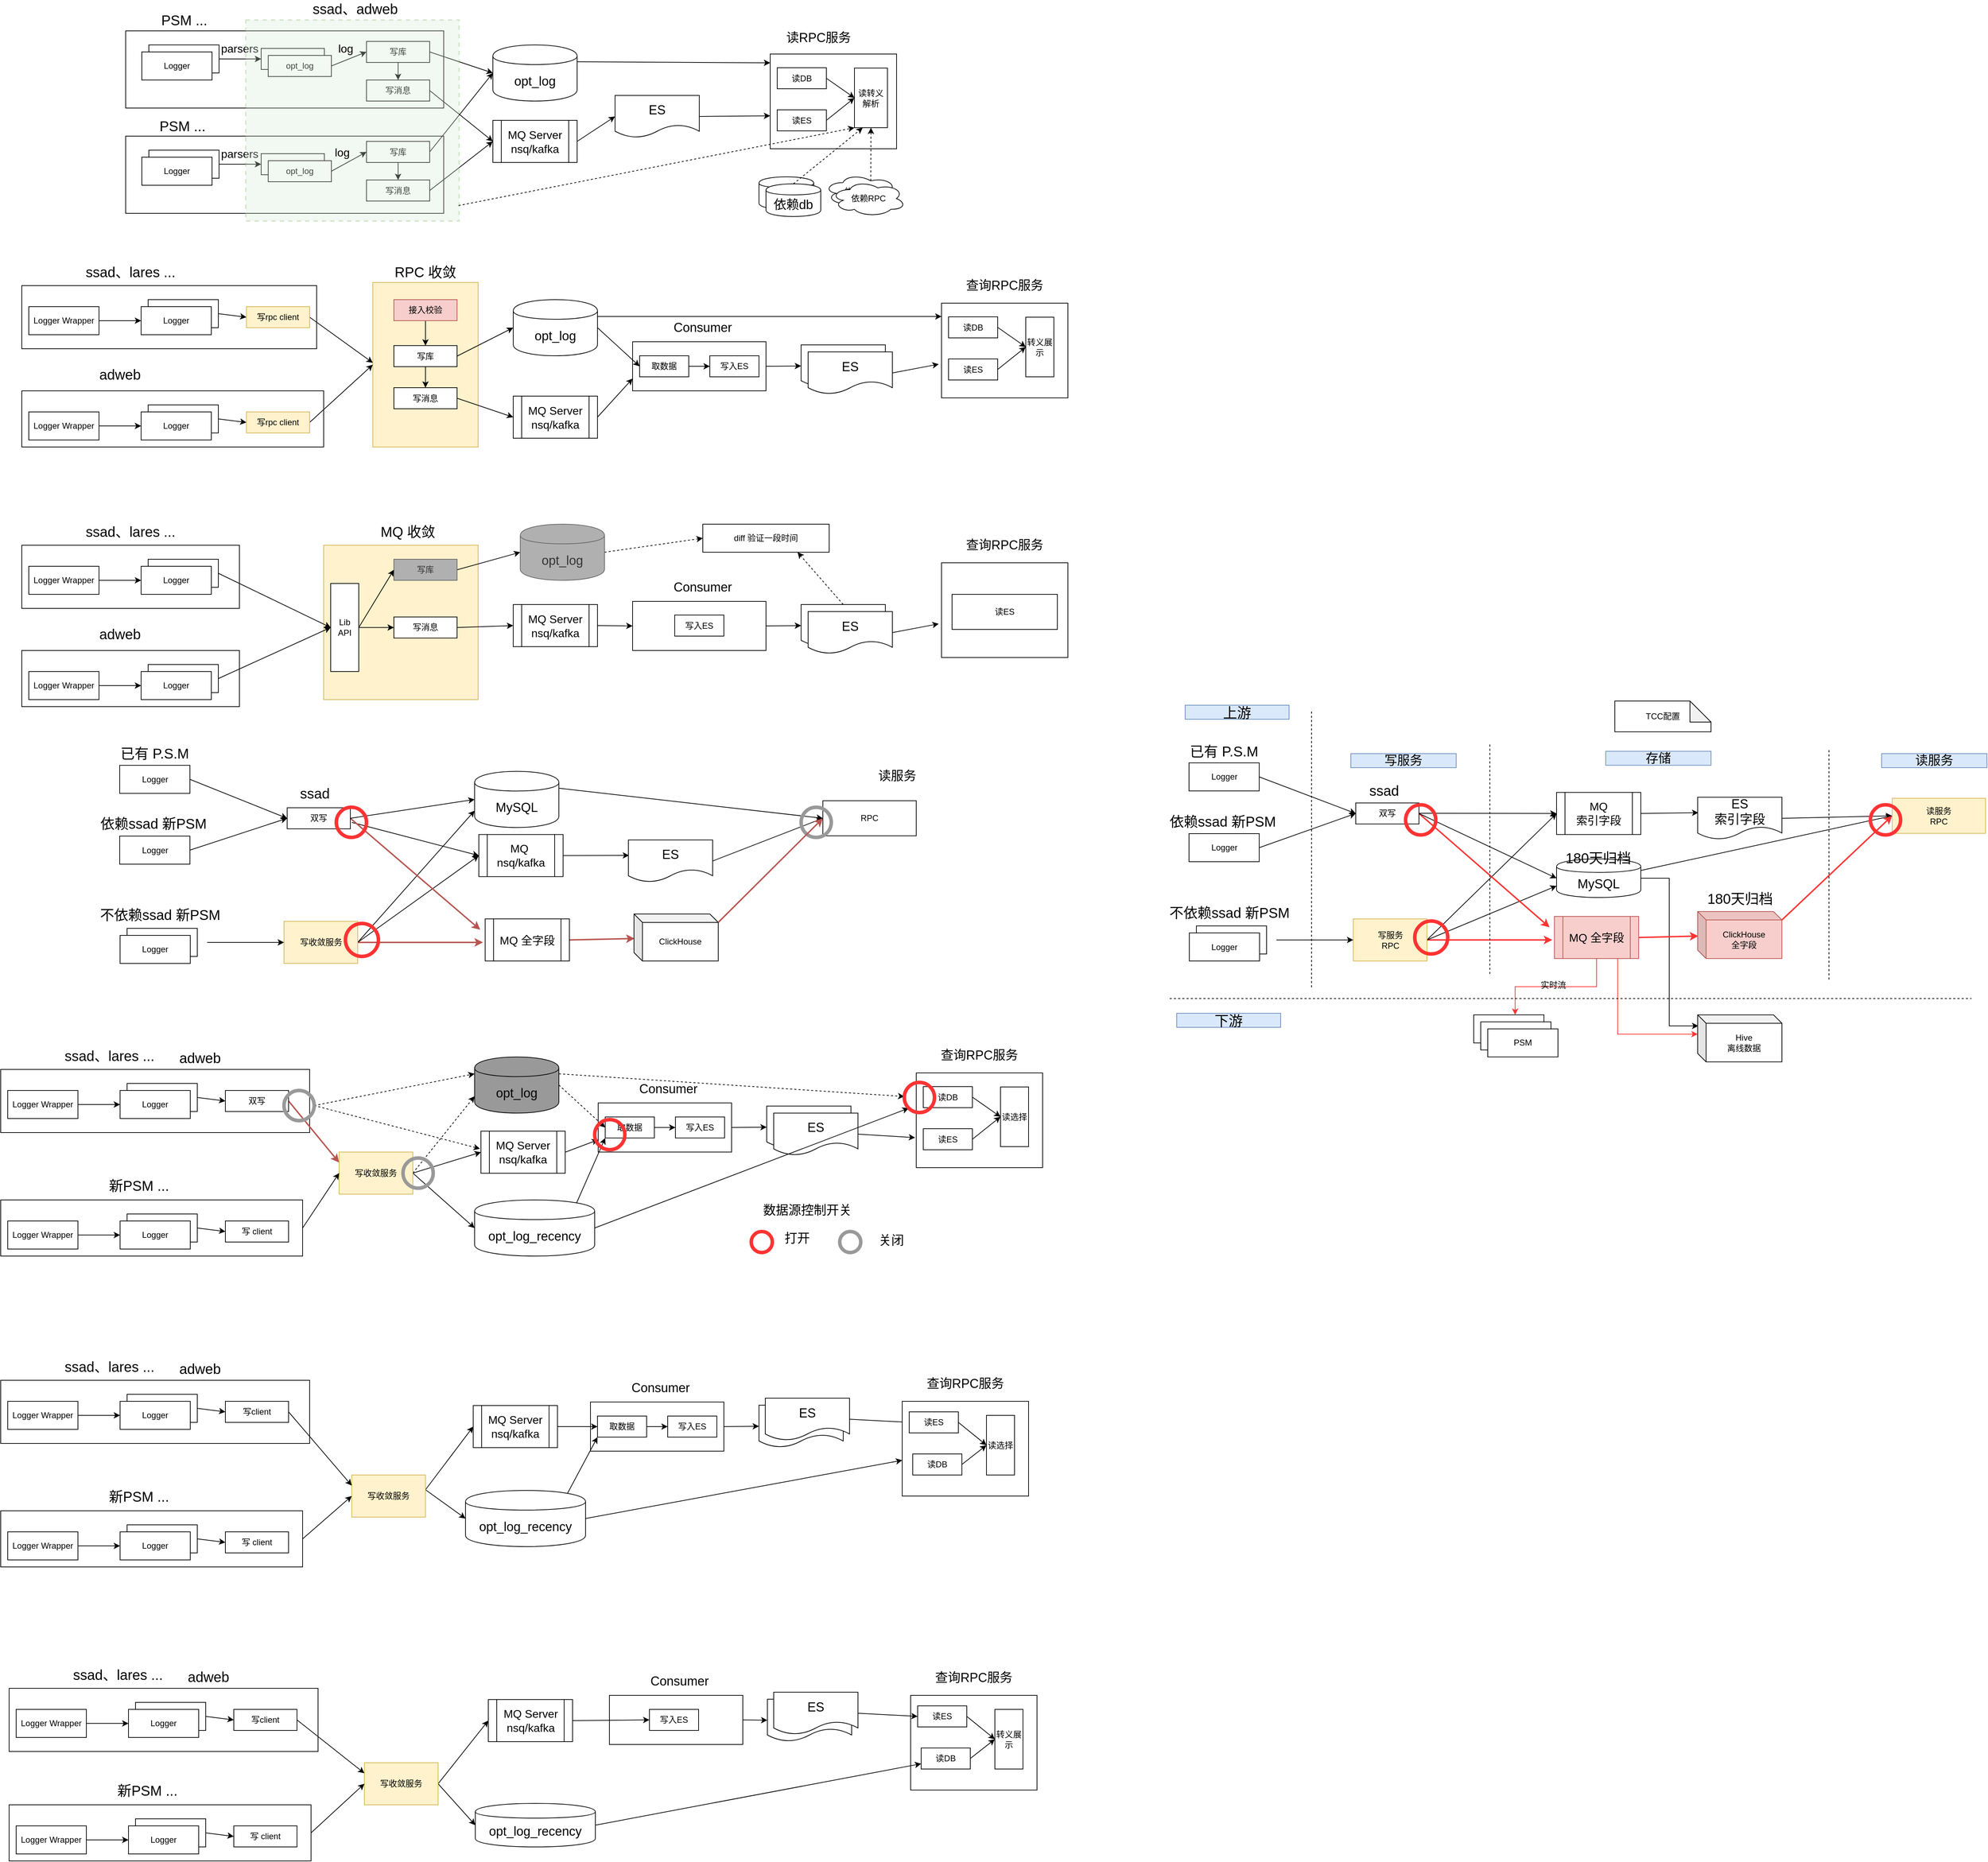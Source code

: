 <mxfile version="13.1.2" type="github"><diagram id="I49VGYmK7sWDNqC7KM4w" name="Page-1"><mxGraphModel dx="1152" dy="658" grid="0" gridSize="10" guides="1" tooltips="1" connect="1" arrows="1" fold="1" page="1" pageScale="1" pageWidth="827" pageHeight="1169" math="0" shadow="0"><root><mxCell id="0"/><mxCell id="1" parent="0"/><mxCell id="aGjR5zB48_09hz7g8Rpf-142" value="" style="rounded=0;whiteSpace=wrap;html=1;fillColor=#fff2cc;strokeColor=#d6b656;" parent="1" vertex="1"><mxGeometry x="550" y="415.5" width="150" height="234.5" as="geometry"/></mxCell><mxCell id="aGjR5zB48_09hz7g8Rpf-162" style="edgeStyle=none;rounded=0;orthogonalLoop=1;jettySize=auto;html=1;exitX=1;exitY=0.3;exitDx=0;exitDy=0;entryX=0;entryY=0.093;entryDx=0;entryDy=0;entryPerimeter=0;fontSize=18;" parent="1" source="aGjR5zB48_09hz7g8Rpf-9" target="aGjR5zB48_09hz7g8Rpf-159" edge="1"><mxGeometry relative="1" as="geometry"/></mxCell><mxCell id="aGjR5zB48_09hz7g8Rpf-9" value="opt_log" style="shape=cylinder;whiteSpace=wrap;html=1;boundedLbl=1;backgroundOutline=1;fontSize=18;" parent="1" vertex="1"><mxGeometry x="721" y="77" width="120" height="80" as="geometry"/></mxCell><mxCell id="aGjR5zB48_09hz7g8Rpf-1" value="" style="rounded=0;whiteSpace=wrap;html=1;" parent="1" vertex="1"><mxGeometry x="198" y="57" width="453" height="110" as="geometry"/></mxCell><mxCell id="aGjR5zB48_09hz7g8Rpf-13" style="edgeStyle=orthogonalEdgeStyle;curved=1;rounded=0;orthogonalLoop=1;jettySize=auto;html=1;exitX=1;exitY=0.5;exitDx=0;exitDy=0;entryX=0;entryY=0.5;entryDx=0;entryDy=0;" parent="1" source="aGjR5zB48_09hz7g8Rpf-2" target="aGjR5zB48_09hz7g8Rpf-5" edge="1"><mxGeometry relative="1" as="geometry"/></mxCell><mxCell id="aGjR5zB48_09hz7g8Rpf-2" value="Logger" style="rounded=0;whiteSpace=wrap;html=1;" parent="1" vertex="1"><mxGeometry x="231" y="77" width="100" height="40" as="geometry"/></mxCell><mxCell id="aGjR5zB48_09hz7g8Rpf-3" value="Logger" style="rounded=0;whiteSpace=wrap;html=1;" parent="1" vertex="1"><mxGeometry x="221" y="87" width="100" height="40" as="geometry"/></mxCell><mxCell id="aGjR5zB48_09hz7g8Rpf-5" value="opt_log" style="rounded=0;whiteSpace=wrap;html=1;" parent="1" vertex="1"><mxGeometry x="391" y="82" width="90" height="30" as="geometry"/></mxCell><mxCell id="aGjR5zB48_09hz7g8Rpf-33" value="PSM ..." style="text;html=1;strokeColor=none;fillColor=none;align=center;verticalAlign=middle;whiteSpace=wrap;rounded=0;fontSize=20;" parent="1" vertex="1"><mxGeometry x="226.5" y="31" width="109" height="20" as="geometry"/></mxCell><mxCell id="aGjR5zB48_09hz7g8Rpf-34" value="PSM ..." style="text;html=1;strokeColor=none;fillColor=none;align=center;verticalAlign=middle;whiteSpace=wrap;rounded=0;fontSize=20;" parent="1" vertex="1"><mxGeometry x="231" y="181.5" width="95.5" height="20" as="geometry"/></mxCell><mxCell id="aGjR5zB48_09hz7g8Rpf-77" style="edgeStyle=none;rounded=0;orthogonalLoop=1;jettySize=auto;html=1;exitX=1;exitY=0.5;exitDx=0;exitDy=0;entryX=0;entryY=0.5;entryDx=0;entryDy=0;fontSize=16;" parent="1" source="aGjR5zB48_09hz7g8Rpf-41" target="aGjR5zB48_09hz7g8Rpf-75" edge="1"><mxGeometry relative="1" as="geometry"/></mxCell><mxCell id="aGjR5zB48_09hz7g8Rpf-41" value="opt_log" style="rounded=0;whiteSpace=wrap;html=1;" parent="1" vertex="1"><mxGeometry x="401" y="92" width="90" height="30" as="geometry"/></mxCell><mxCell id="aGjR5zB48_09hz7g8Rpf-51" value="" style="rounded=0;whiteSpace=wrap;html=1;" parent="1" vertex="1"><mxGeometry x="198" y="207" width="453" height="110" as="geometry"/></mxCell><mxCell id="aGjR5zB48_09hz7g8Rpf-52" style="edgeStyle=orthogonalEdgeStyle;curved=1;rounded=0;orthogonalLoop=1;jettySize=auto;html=1;exitX=1;exitY=0.5;exitDx=0;exitDy=0;entryX=0;entryY=0.5;entryDx=0;entryDy=0;" parent="1" source="aGjR5zB48_09hz7g8Rpf-53" target="aGjR5zB48_09hz7g8Rpf-55" edge="1"><mxGeometry relative="1" as="geometry"/></mxCell><mxCell id="aGjR5zB48_09hz7g8Rpf-53" value="Logger" style="rounded=0;whiteSpace=wrap;html=1;" parent="1" vertex="1"><mxGeometry x="231" y="227" width="100" height="40" as="geometry"/></mxCell><mxCell id="aGjR5zB48_09hz7g8Rpf-54" value="Logger" style="rounded=0;whiteSpace=wrap;html=1;" parent="1" vertex="1"><mxGeometry x="221" y="237" width="100" height="40" as="geometry"/></mxCell><mxCell id="aGjR5zB48_09hz7g8Rpf-55" value="opt_log" style="rounded=0;whiteSpace=wrap;html=1;" parent="1" vertex="1"><mxGeometry x="391" y="232" width="90" height="30" as="geometry"/></mxCell><mxCell id="aGjR5zB48_09hz7g8Rpf-83" style="edgeStyle=none;rounded=0;orthogonalLoop=1;jettySize=auto;html=1;exitX=1;exitY=0.5;exitDx=0;exitDy=0;entryX=0;entryY=0.5;entryDx=0;entryDy=0;fontSize=16;" parent="1" source="aGjR5zB48_09hz7g8Rpf-58" target="aGjR5zB48_09hz7g8Rpf-81" edge="1"><mxGeometry relative="1" as="geometry"/></mxCell><mxCell id="aGjR5zB48_09hz7g8Rpf-58" value="opt_log" style="rounded=0;whiteSpace=wrap;html=1;" parent="1" vertex="1"><mxGeometry x="401" y="242" width="90" height="30" as="geometry"/></mxCell><mxCell id="aGjR5zB48_09hz7g8Rpf-62" value="parsers" style="text;html=1;align=center;verticalAlign=middle;resizable=0;points=[];;autosize=1;fontSize=16;" parent="1" vertex="1"><mxGeometry x="325" y="222" width="70" height="20" as="geometry"/></mxCell><mxCell id="aGjR5zB48_09hz7g8Rpf-63" value="parsers" style="text;html=1;align=center;verticalAlign=middle;resizable=0;points=[];;autosize=1;fontSize=16;" parent="1" vertex="1"><mxGeometry x="325" y="72" width="70" height="20" as="geometry"/></mxCell><mxCell id="aGjR5zB48_09hz7g8Rpf-89" style="edgeStyle=none;rounded=0;orthogonalLoop=1;jettySize=auto;html=1;exitX=1;exitY=0.5;exitDx=0;exitDy=0;entryX=0;entryY=0.5;entryDx=0;entryDy=0;fontSize=16;" parent="1" source="aGjR5zB48_09hz7g8Rpf-64" target="aGjR5zB48_09hz7g8Rpf-95" edge="1"><mxGeometry relative="1" as="geometry"><mxPoint x="921" y="189.5" as="targetPoint"/></mxGeometry></mxCell><mxCell id="aGjR5zB48_09hz7g8Rpf-64" value="MQ Server&lt;br&gt;nsq/kafka" style="shape=process;whiteSpace=wrap;html=1;backgroundOutline=1;fontSize=16;" parent="1" vertex="1"><mxGeometry x="721" y="184.5" width="120" height="60" as="geometry"/></mxCell><mxCell id="aGjR5zB48_09hz7g8Rpf-78" style="edgeStyle=none;rounded=0;orthogonalLoop=1;jettySize=auto;html=1;exitX=0.5;exitY=1;exitDx=0;exitDy=0;entryX=0.5;entryY=0;entryDx=0;entryDy=0;fontSize=16;" parent="1" source="aGjR5zB48_09hz7g8Rpf-75" target="aGjR5zB48_09hz7g8Rpf-76" edge="1"><mxGeometry relative="1" as="geometry"/></mxCell><mxCell id="aGjR5zB48_09hz7g8Rpf-79" style="edgeStyle=none;rounded=0;orthogonalLoop=1;jettySize=auto;html=1;exitX=1;exitY=0.5;exitDx=0;exitDy=0;entryX=0;entryY=0.5;entryDx=0;entryDy=0;fontSize=16;" parent="1" source="aGjR5zB48_09hz7g8Rpf-75" target="aGjR5zB48_09hz7g8Rpf-9" edge="1"><mxGeometry relative="1" as="geometry"/></mxCell><mxCell id="aGjR5zB48_09hz7g8Rpf-75" value="写库" style="rounded=0;whiteSpace=wrap;html=1;" parent="1" vertex="1"><mxGeometry x="541" y="72" width="90" height="30" as="geometry"/></mxCell><mxCell id="aGjR5zB48_09hz7g8Rpf-80" style="edgeStyle=none;rounded=0;orthogonalLoop=1;jettySize=auto;html=1;exitX=1;exitY=0.5;exitDx=0;exitDy=0;entryX=0;entryY=0.5;entryDx=0;entryDy=0;fontSize=16;" parent="1" source="aGjR5zB48_09hz7g8Rpf-76" target="aGjR5zB48_09hz7g8Rpf-64" edge="1"><mxGeometry relative="1" as="geometry"/></mxCell><mxCell id="aGjR5zB48_09hz7g8Rpf-76" value="写消息" style="rounded=0;whiteSpace=wrap;html=1;" parent="1" vertex="1"><mxGeometry x="541" y="127" width="90" height="30" as="geometry"/></mxCell><mxCell id="aGjR5zB48_09hz7g8Rpf-84" style="edgeStyle=none;rounded=0;orthogonalLoop=1;jettySize=auto;html=1;exitX=0.5;exitY=1;exitDx=0;exitDy=0;entryX=0.5;entryY=0;entryDx=0;entryDy=0;fontSize=16;" parent="1" source="aGjR5zB48_09hz7g8Rpf-81" target="aGjR5zB48_09hz7g8Rpf-82" edge="1"><mxGeometry relative="1" as="geometry"/></mxCell><mxCell id="aGjR5zB48_09hz7g8Rpf-85" style="edgeStyle=none;rounded=0;orthogonalLoop=1;jettySize=auto;html=1;exitX=1;exitY=0.5;exitDx=0;exitDy=0;entryX=0;entryY=0.5;entryDx=0;entryDy=0;fontSize=16;" parent="1" source="aGjR5zB48_09hz7g8Rpf-81" target="aGjR5zB48_09hz7g8Rpf-9" edge="1"><mxGeometry relative="1" as="geometry"/></mxCell><mxCell id="aGjR5zB48_09hz7g8Rpf-81" value="写库" style="rounded=0;whiteSpace=wrap;html=1;" parent="1" vertex="1"><mxGeometry x="541" y="214.5" width="90" height="30" as="geometry"/></mxCell><mxCell id="aGjR5zB48_09hz7g8Rpf-86" style="edgeStyle=none;rounded=0;orthogonalLoop=1;jettySize=auto;html=1;exitX=1;exitY=0.5;exitDx=0;exitDy=0;entryX=0;entryY=0.5;entryDx=0;entryDy=0;fontSize=16;" parent="1" source="aGjR5zB48_09hz7g8Rpf-82" target="aGjR5zB48_09hz7g8Rpf-64" edge="1"><mxGeometry relative="1" as="geometry"/></mxCell><mxCell id="aGjR5zB48_09hz7g8Rpf-82" value="写消息" style="rounded=0;whiteSpace=wrap;html=1;" parent="1" vertex="1"><mxGeometry x="541" y="269.5" width="90" height="30" as="geometry"/></mxCell><mxCell id="aGjR5zB48_09hz7g8Rpf-161" style="edgeStyle=none;rounded=0;orthogonalLoop=1;jettySize=auto;html=1;exitX=1;exitY=0.5;exitDx=0;exitDy=0;fontSize=18;entryX=0;entryY=0.652;entryDx=0;entryDy=0;entryPerimeter=0;" parent="1" source="aGjR5zB48_09hz7g8Rpf-95" edge="1" target="aGjR5zB48_09hz7g8Rpf-159"><mxGeometry relative="1" as="geometry"><mxPoint x="1357" y="179" as="targetPoint"/></mxGeometry></mxCell><mxCell id="aGjR5zB48_09hz7g8Rpf-95" value="ES" style="shape=document;whiteSpace=wrap;html=1;boundedLbl=1;fontSize=18;" parent="1" vertex="1"><mxGeometry x="895" y="149" width="120" height="60" as="geometry"/></mxCell><mxCell id="aGjR5zB48_09hz7g8Rpf-177" style="edgeStyle=none;rounded=0;orthogonalLoop=1;jettySize=auto;html=1;exitX=1;exitY=0.3;exitDx=0;exitDy=0;entryX=0;entryY=0.141;entryDx=0;entryDy=0;entryPerimeter=0;fontSize=18;" parent="1" source="aGjR5zB48_09hz7g8Rpf-97" target="aGjR5zB48_09hz7g8Rpf-170" edge="1"><mxGeometry relative="1" as="geometry"/></mxCell><mxCell id="aGjR5zB48_09hz7g8Rpf-97" value="opt_log" style="shape=cylinder;whiteSpace=wrap;html=1;boundedLbl=1;backgroundOutline=1;fontSize=18;" parent="1" vertex="1"><mxGeometry x="750" y="440" width="120" height="80" as="geometry"/></mxCell><mxCell id="aGjR5zB48_09hz7g8Rpf-98" value="" style="rounded=0;whiteSpace=wrap;html=1;" parent="1" vertex="1"><mxGeometry x="50" y="420" width="420" height="90" as="geometry"/></mxCell><mxCell id="aGjR5zB48_09hz7g8Rpf-150" style="edgeStyle=none;rounded=0;orthogonalLoop=1;jettySize=auto;html=1;exitX=1;exitY=0.5;exitDx=0;exitDy=0;entryX=0;entryY=0.5;entryDx=0;entryDy=0;fontSize=18;" parent="1" source="aGjR5zB48_09hz7g8Rpf-100" target="aGjR5zB48_09hz7g8Rpf-148" edge="1"><mxGeometry relative="1" as="geometry"/></mxCell><mxCell id="aGjR5zB48_09hz7g8Rpf-100" value="Logger" style="rounded=0;whiteSpace=wrap;html=1;" parent="1" vertex="1"><mxGeometry x="230" y="440" width="100" height="40" as="geometry"/></mxCell><mxCell id="aGjR5zB48_09hz7g8Rpf-101" value="Logger" style="rounded=0;whiteSpace=wrap;html=1;" parent="1" vertex="1"><mxGeometry x="220" y="450" width="100" height="40" as="geometry"/></mxCell><mxCell id="aGjR5zB48_09hz7g8Rpf-103" style="edgeStyle=orthogonalEdgeStyle;rounded=0;orthogonalLoop=1;jettySize=auto;html=1;exitX=1;exitY=0.5;exitDx=0;exitDy=0;entryX=0;entryY=0.5;entryDx=0;entryDy=0;curved=1;" parent="1" source="aGjR5zB48_09hz7g8Rpf-104" target="aGjR5zB48_09hz7g8Rpf-101" edge="1"><mxGeometry relative="1" as="geometry"/></mxCell><mxCell id="aGjR5zB48_09hz7g8Rpf-104" value="Logger Wrapper" style="rounded=0;whiteSpace=wrap;html=1;" parent="1" vertex="1"><mxGeometry x="60" y="450" width="100" height="40" as="geometry"/></mxCell><mxCell id="aGjR5zB48_09hz7g8Rpf-105" value="ssad、lares ..." style="text;html=1;strokeColor=none;fillColor=none;align=center;verticalAlign=middle;whiteSpace=wrap;rounded=0;fontSize=20;" parent="1" vertex="1"><mxGeometry x="105" y="390" width="200" height="20" as="geometry"/></mxCell><mxCell id="aGjR5zB48_09hz7g8Rpf-106" value="adweb" style="text;html=1;strokeColor=none;fillColor=none;align=center;verticalAlign=middle;whiteSpace=wrap;rounded=0;fontSize=20;" parent="1" vertex="1"><mxGeometry x="90" y="535.5" width="200" height="20" as="geometry"/></mxCell><mxCell id="aGjR5zB48_09hz7g8Rpf-109" value="" style="rounded=0;whiteSpace=wrap;html=1;" parent="1" vertex="1"><mxGeometry x="50" y="570" width="430" height="80" as="geometry"/></mxCell><mxCell id="aGjR5zB48_09hz7g8Rpf-151" style="edgeStyle=none;rounded=0;orthogonalLoop=1;jettySize=auto;html=1;exitX=1;exitY=0.5;exitDx=0;exitDy=0;entryX=0;entryY=0.5;entryDx=0;entryDy=0;fontSize=18;" parent="1" source="aGjR5zB48_09hz7g8Rpf-111" target="aGjR5zB48_09hz7g8Rpf-149" edge="1"><mxGeometry relative="1" as="geometry"/></mxCell><mxCell id="aGjR5zB48_09hz7g8Rpf-111" value="Logger" style="rounded=0;whiteSpace=wrap;html=1;" parent="1" vertex="1"><mxGeometry x="230" y="590" width="100" height="40" as="geometry"/></mxCell><mxCell id="aGjR5zB48_09hz7g8Rpf-112" value="Logger" style="rounded=0;whiteSpace=wrap;html=1;" parent="1" vertex="1"><mxGeometry x="220" y="600" width="100" height="40" as="geometry"/></mxCell><mxCell id="aGjR5zB48_09hz7g8Rpf-114" style="edgeStyle=orthogonalEdgeStyle;rounded=0;orthogonalLoop=1;jettySize=auto;html=1;exitX=1;exitY=0.5;exitDx=0;exitDy=0;entryX=0;entryY=0.5;entryDx=0;entryDy=0;curved=1;" parent="1" source="aGjR5zB48_09hz7g8Rpf-115" target="aGjR5zB48_09hz7g8Rpf-112" edge="1"><mxGeometry relative="1" as="geometry"/></mxCell><mxCell id="aGjR5zB48_09hz7g8Rpf-115" value="Logger Wrapper" style="rounded=0;whiteSpace=wrap;html=1;" parent="1" vertex="1"><mxGeometry x="60" y="600" width="100" height="40" as="geometry"/></mxCell><mxCell id="aGjR5zB48_09hz7g8Rpf-120" style="edgeStyle=none;rounded=0;orthogonalLoop=1;jettySize=auto;html=1;exitX=1;exitY=0.5;exitDx=0;exitDy=0;entryX=0;entryY=0.75;entryDx=0;entryDy=0;fontSize=16;" parent="1" source="aGjR5zB48_09hz7g8Rpf-121" target="aGjR5zB48_09hz7g8Rpf-123" edge="1"><mxGeometry relative="1" as="geometry"/></mxCell><mxCell id="aGjR5zB48_09hz7g8Rpf-121" value="MQ Server&lt;br&gt;nsq/kafka" style="shape=process;whiteSpace=wrap;html=1;backgroundOutline=1;fontSize=16;" parent="1" vertex="1"><mxGeometry x="750" y="577.5" width="120" height="60" as="geometry"/></mxCell><mxCell id="aGjR5zB48_09hz7g8Rpf-122" style="edgeStyle=none;rounded=0;orthogonalLoop=1;jettySize=auto;html=1;exitX=1;exitY=0.5;exitDx=0;exitDy=0;entryX=0;entryY=0.5;entryDx=0;entryDy=0;fontSize=18;" parent="1" source="aGjR5zB48_09hz7g8Rpf-123" target="aGjR5zB48_09hz7g8Rpf-139" edge="1"><mxGeometry relative="1" as="geometry"/></mxCell><mxCell id="aGjR5zB48_09hz7g8Rpf-123" value="" style="rounded=0;whiteSpace=wrap;html=1;" parent="1" vertex="1"><mxGeometry x="920" y="500" width="190" height="70" as="geometry"/></mxCell><mxCell id="aGjR5zB48_09hz7g8Rpf-129" style="edgeStyle=none;rounded=0;orthogonalLoop=1;jettySize=auto;html=1;exitX=0.5;exitY=1;exitDx=0;exitDy=0;entryX=0.5;entryY=0;entryDx=0;entryDy=0;fontSize=16;" parent="1" source="aGjR5zB48_09hz7g8Rpf-131" target="aGjR5zB48_09hz7g8Rpf-133" edge="1"><mxGeometry relative="1" as="geometry"/></mxCell><mxCell id="aGjR5zB48_09hz7g8Rpf-130" style="edgeStyle=none;rounded=0;orthogonalLoop=1;jettySize=auto;html=1;exitX=1;exitY=0.5;exitDx=0;exitDy=0;entryX=0;entryY=0.5;entryDx=0;entryDy=0;fontSize=16;" parent="1" source="aGjR5zB48_09hz7g8Rpf-131" target="aGjR5zB48_09hz7g8Rpf-97" edge="1"><mxGeometry relative="1" as="geometry"/></mxCell><mxCell id="aGjR5zB48_09hz7g8Rpf-131" value="写库" style="rounded=0;whiteSpace=wrap;html=1;" parent="1" vertex="1"><mxGeometry x="580" y="505.5" width="90" height="30" as="geometry"/></mxCell><mxCell id="aGjR5zB48_09hz7g8Rpf-132" style="edgeStyle=none;rounded=0;orthogonalLoop=1;jettySize=auto;html=1;exitX=1;exitY=0.5;exitDx=0;exitDy=0;entryX=0;entryY=0.5;entryDx=0;entryDy=0;fontSize=16;" parent="1" source="aGjR5zB48_09hz7g8Rpf-133" target="aGjR5zB48_09hz7g8Rpf-121" edge="1"><mxGeometry relative="1" as="geometry"/></mxCell><mxCell id="aGjR5zB48_09hz7g8Rpf-133" value="写消息" style="rounded=0;whiteSpace=wrap;html=1;" parent="1" vertex="1"><mxGeometry x="580" y="565.5" width="90" height="30" as="geometry"/></mxCell><mxCell id="aGjR5zB48_09hz7g8Rpf-134" style="edgeStyle=none;rounded=0;orthogonalLoop=1;jettySize=auto;html=1;exitX=1;exitY=0.5;exitDx=0;exitDy=0;entryX=0;entryY=0.5;entryDx=0;entryDy=0;fontSize=16;" parent="1" source="aGjR5zB48_09hz7g8Rpf-135" target="aGjR5zB48_09hz7g8Rpf-137" edge="1"><mxGeometry relative="1" as="geometry"/></mxCell><mxCell id="aGjR5zB48_09hz7g8Rpf-135" value="取数据" style="rounded=0;whiteSpace=wrap;html=1;" parent="1" vertex="1"><mxGeometry x="930" y="520" width="70" height="30" as="geometry"/></mxCell><mxCell id="aGjR5zB48_09hz7g8Rpf-136" style="edgeStyle=none;rounded=0;orthogonalLoop=1;jettySize=auto;html=1;exitX=1;exitY=0.5;exitDx=0;exitDy=0;entryX=0;entryY=0.5;entryDx=0;entryDy=0;fontSize=16;" parent="1" source="aGjR5zB48_09hz7g8Rpf-97" target="aGjR5zB48_09hz7g8Rpf-135" edge="1"><mxGeometry relative="1" as="geometry"/></mxCell><mxCell id="aGjR5zB48_09hz7g8Rpf-137" value="写入ES" style="rounded=0;whiteSpace=wrap;html=1;" parent="1" vertex="1"><mxGeometry x="1030" y="520" width="70" height="30" as="geometry"/></mxCell><mxCell id="aGjR5zB48_09hz7g8Rpf-138" value="Consumer" style="text;html=1;strokeColor=none;fillColor=none;align=center;verticalAlign=middle;whiteSpace=wrap;rounded=0;fontSize=18;fontStyle=0" parent="1" vertex="1"><mxGeometry x="920" y="470" width="200" height="20" as="geometry"/></mxCell><mxCell id="aGjR5zB48_09hz7g8Rpf-139" value="" style="shape=document;whiteSpace=wrap;html=1;boundedLbl=1;fontSize=18;" parent="1" vertex="1"><mxGeometry x="1160" y="504.5" width="120" height="60" as="geometry"/></mxCell><mxCell id="aGjR5zB48_09hz7g8Rpf-140" value="ES" style="shape=document;whiteSpace=wrap;html=1;boundedLbl=1;fontSize=18;" parent="1" vertex="1"><mxGeometry x="1170" y="514.5" width="120" height="60" as="geometry"/></mxCell><mxCell id="aGjR5zB48_09hz7g8Rpf-143" value="RPC 收敛" style="text;html=1;strokeColor=none;fillColor=none;align=center;verticalAlign=middle;whiteSpace=wrap;rounded=0;fontSize=20;" parent="1" vertex="1"><mxGeometry x="525" y="390" width="200" height="20" as="geometry"/></mxCell><mxCell id="aGjR5zB48_09hz7g8Rpf-153" style="edgeStyle=none;rounded=0;orthogonalLoop=1;jettySize=auto;html=1;exitX=1;exitY=0.5;exitDx=0;exitDy=0;fontSize=18;" parent="1" source="aGjR5zB48_09hz7g8Rpf-148" edge="1"><mxGeometry relative="1" as="geometry"><mxPoint x="550" y="530" as="targetPoint"/></mxGeometry></mxCell><mxCell id="aGjR5zB48_09hz7g8Rpf-148" value="写rpc client" style="rounded=0;whiteSpace=wrap;html=1;fillColor=#fff2cc;strokeColor=#d6b656;" parent="1" vertex="1"><mxGeometry x="370" y="450" width="90" height="30" as="geometry"/></mxCell><mxCell id="aGjR5zB48_09hz7g8Rpf-152" style="edgeStyle=none;rounded=0;orthogonalLoop=1;jettySize=auto;html=1;exitX=1;exitY=0.5;exitDx=0;exitDy=0;entryX=0;entryY=0.5;entryDx=0;entryDy=0;fontSize=18;" parent="1" source="aGjR5zB48_09hz7g8Rpf-149" target="aGjR5zB48_09hz7g8Rpf-142" edge="1"><mxGeometry relative="1" as="geometry"/></mxCell><mxCell id="aGjR5zB48_09hz7g8Rpf-149" value="写rpc client" style="rounded=0;whiteSpace=wrap;html=1;fillColor=#fff2cc;strokeColor=#d6b656;" parent="1" vertex="1"><mxGeometry x="370" y="600" width="90" height="30" as="geometry"/></mxCell><mxCell id="aGjR5zB48_09hz7g8Rpf-157" style="edgeStyle=none;rounded=0;orthogonalLoop=1;jettySize=auto;html=1;exitX=0.5;exitY=1;exitDx=0;exitDy=0;entryX=0.5;entryY=0;entryDx=0;entryDy=0;fontSize=18;" parent="1" source="aGjR5zB48_09hz7g8Rpf-154" target="aGjR5zB48_09hz7g8Rpf-131" edge="1"><mxGeometry relative="1" as="geometry"/></mxCell><mxCell id="aGjR5zB48_09hz7g8Rpf-154" value="接入校验" style="rounded=0;whiteSpace=wrap;html=1;fillColor=#f8cecc;strokeColor=#b85450;" parent="1" vertex="1"><mxGeometry x="580" y="440" width="90" height="30" as="geometry"/></mxCell><mxCell id="aGjR5zB48_09hz7g8Rpf-158" value="" style="rounded=0;whiteSpace=wrap;html=1;fillColor=#d5e8d4;strokeColor=#82b366;opacity=30;dashed=1;strokeWidth=2;" parent="1" vertex="1"><mxGeometry x="369" y="41.5" width="304" height="286.5" as="geometry"/></mxCell><mxCell id="aGjR5zB48_09hz7g8Rpf-159" value="" style="rounded=0;whiteSpace=wrap;html=1;" parent="1" vertex="1"><mxGeometry x="1116" y="90" width="180" height="135" as="geometry"/></mxCell><mxCell id="aGjR5zB48_09hz7g8Rpf-160" value="读RPC服务" style="text;html=1;strokeColor=none;fillColor=none;align=center;verticalAlign=middle;whiteSpace=wrap;rounded=0;fontSize=18;fontStyle=0" parent="1" vertex="1"><mxGeometry x="1110" y="57" width="150" height="20" as="geometry"/></mxCell><mxCell id="aGjR5zB48_09hz7g8Rpf-168" style="edgeStyle=none;rounded=0;orthogonalLoop=1;jettySize=auto;html=1;exitX=1;exitY=0.5;exitDx=0;exitDy=0;entryX=0;entryY=0.5;entryDx=0;entryDy=0;fontSize=18;" parent="1" source="aGjR5zB48_09hz7g8Rpf-163" target="aGjR5zB48_09hz7g8Rpf-166" edge="1"><mxGeometry relative="1" as="geometry"/></mxCell><mxCell id="aGjR5zB48_09hz7g8Rpf-163" value="读ES" style="rounded=0;whiteSpace=wrap;html=1;" parent="1" vertex="1"><mxGeometry x="1126" y="169.5" width="70" height="30" as="geometry"/></mxCell><mxCell id="aGjR5zB48_09hz7g8Rpf-167" style="edgeStyle=none;rounded=0;orthogonalLoop=1;jettySize=auto;html=1;exitX=1;exitY=0.5;exitDx=0;exitDy=0;entryX=0;entryY=0.5;entryDx=0;entryDy=0;fontSize=18;" parent="1" source="aGjR5zB48_09hz7g8Rpf-164" target="aGjR5zB48_09hz7g8Rpf-166" edge="1"><mxGeometry relative="1" as="geometry"/></mxCell><mxCell id="aGjR5zB48_09hz7g8Rpf-164" value="读DB" style="rounded=0;whiteSpace=wrap;html=1;" parent="1" vertex="1"><mxGeometry x="1126" y="109.5" width="70" height="30" as="geometry"/></mxCell><mxCell id="aGjR5zB48_09hz7g8Rpf-166" value="读转义解析" style="rounded=0;whiteSpace=wrap;html=1;" parent="1" vertex="1"><mxGeometry x="1236" y="110" width="47" height="85" as="geometry"/></mxCell><mxCell id="aGjR5zB48_09hz7g8Rpf-169" style="edgeStyle=none;rounded=0;orthogonalLoop=1;jettySize=auto;html=1;exitX=1;exitY=0.5;exitDx=0;exitDy=0;fontSize=18;" parent="1" source="aGjR5zB48_09hz7g8Rpf-140" edge="1"><mxGeometry relative="1" as="geometry"><mxPoint x="1290" y="534.5" as="sourcePoint"/><mxPoint x="1356" y="532" as="targetPoint"/></mxGeometry></mxCell><mxCell id="aGjR5zB48_09hz7g8Rpf-170" value="" style="rounded=0;whiteSpace=wrap;html=1;" parent="1" vertex="1"><mxGeometry x="1360" y="445" width="180" height="135" as="geometry"/></mxCell><mxCell id="aGjR5zB48_09hz7g8Rpf-171" value="查询RPC服务" style="text;html=1;strokeColor=none;fillColor=none;align=center;verticalAlign=middle;whiteSpace=wrap;rounded=0;fontSize=18;fontStyle=0" parent="1" vertex="1"><mxGeometry x="1375" y="410" width="150" height="20" as="geometry"/></mxCell><mxCell id="aGjR5zB48_09hz7g8Rpf-172" style="edgeStyle=none;rounded=0;orthogonalLoop=1;jettySize=auto;html=1;exitX=1;exitY=0.5;exitDx=0;exitDy=0;entryX=0;entryY=0.5;entryDx=0;entryDy=0;fontSize=18;" parent="1" source="aGjR5zB48_09hz7g8Rpf-173" target="aGjR5zB48_09hz7g8Rpf-176" edge="1"><mxGeometry relative="1" as="geometry"/></mxCell><mxCell id="aGjR5zB48_09hz7g8Rpf-173" value="读ES" style="rounded=0;whiteSpace=wrap;html=1;" parent="1" vertex="1"><mxGeometry x="1370" y="524.5" width="70" height="30" as="geometry"/></mxCell><mxCell id="aGjR5zB48_09hz7g8Rpf-174" style="edgeStyle=none;rounded=0;orthogonalLoop=1;jettySize=auto;html=1;exitX=1;exitY=0.5;exitDx=0;exitDy=0;entryX=0;entryY=0.5;entryDx=0;entryDy=0;fontSize=18;" parent="1" source="aGjR5zB48_09hz7g8Rpf-175" target="aGjR5zB48_09hz7g8Rpf-176" edge="1"><mxGeometry relative="1" as="geometry"/></mxCell><mxCell id="aGjR5zB48_09hz7g8Rpf-175" value="读DB" style="rounded=0;whiteSpace=wrap;html=1;" parent="1" vertex="1"><mxGeometry x="1370" y="464.5" width="70" height="30" as="geometry"/></mxCell><mxCell id="aGjR5zB48_09hz7g8Rpf-176" value="转义展示" style="rounded=0;whiteSpace=wrap;html=1;" parent="1" vertex="1"><mxGeometry x="1480" y="465" width="40" height="85" as="geometry"/></mxCell><mxCell id="aGjR5zB48_09hz7g8Rpf-178" value="" style="rounded=0;whiteSpace=wrap;html=1;fillColor=#fff2cc;strokeColor=#d6b656;" parent="1" vertex="1"><mxGeometry x="480" y="790" width="220" height="220" as="geometry"/></mxCell><mxCell id="aGjR5zB48_09hz7g8Rpf-234" style="edgeStyle=none;rounded=0;orthogonalLoop=1;jettySize=auto;html=1;exitX=1;exitY=0.5;exitDx=0;exitDy=0;entryX=0;entryY=0.5;entryDx=0;entryDy=0;dashed=1;fontSize=18;" parent="1" source="aGjR5zB48_09hz7g8Rpf-180" target="aGjR5zB48_09hz7g8Rpf-232" edge="1"><mxGeometry relative="1" as="geometry"/></mxCell><mxCell id="aGjR5zB48_09hz7g8Rpf-180" value="opt_log" style="shape=cylinder;whiteSpace=wrap;html=1;boundedLbl=1;backgroundOutline=1;fontSize=18;fillColor=#B0B0B0;strokeColor=#666666;fontColor=#333333;" parent="1" vertex="1"><mxGeometry x="760" y="760" width="120" height="80" as="geometry"/></mxCell><mxCell id="aGjR5zB48_09hz7g8Rpf-181" value="" style="rounded=0;whiteSpace=wrap;html=1;" parent="1" vertex="1"><mxGeometry x="50" y="790" width="310" height="90" as="geometry"/></mxCell><mxCell id="aGjR5zB48_09hz7g8Rpf-182" style="edgeStyle=none;rounded=0;orthogonalLoop=1;jettySize=auto;html=1;exitX=1;exitY=0.5;exitDx=0;exitDy=0;fontSize=18;entryX=0;entryY=0.5;entryDx=0;entryDy=0;" parent="1" source="aGjR5zB48_09hz7g8Rpf-183" target="aGjR5zB48_09hz7g8Rpf-227" edge="1"><mxGeometry relative="1" as="geometry"><mxPoint x="410" y="880" as="targetPoint"/></mxGeometry></mxCell><mxCell id="aGjR5zB48_09hz7g8Rpf-183" value="Logger" style="rounded=0;whiteSpace=wrap;html=1;" parent="1" vertex="1"><mxGeometry x="230" y="810" width="100" height="40" as="geometry"/></mxCell><mxCell id="aGjR5zB48_09hz7g8Rpf-184" value="Logger" style="rounded=0;whiteSpace=wrap;html=1;" parent="1" vertex="1"><mxGeometry x="220" y="820" width="100" height="40" as="geometry"/></mxCell><mxCell id="aGjR5zB48_09hz7g8Rpf-185" style="edgeStyle=orthogonalEdgeStyle;rounded=0;orthogonalLoop=1;jettySize=auto;html=1;exitX=1;exitY=0.5;exitDx=0;exitDy=0;entryX=0;entryY=0.5;entryDx=0;entryDy=0;curved=1;" parent="1" source="aGjR5zB48_09hz7g8Rpf-186" target="aGjR5zB48_09hz7g8Rpf-184" edge="1"><mxGeometry relative="1" as="geometry"/></mxCell><mxCell id="aGjR5zB48_09hz7g8Rpf-186" value="Logger Wrapper" style="rounded=0;whiteSpace=wrap;html=1;" parent="1" vertex="1"><mxGeometry x="60" y="820" width="100" height="40" as="geometry"/></mxCell><mxCell id="aGjR5zB48_09hz7g8Rpf-187" value="ssad、lares ..." style="text;html=1;strokeColor=none;fillColor=none;align=center;verticalAlign=middle;whiteSpace=wrap;rounded=0;fontSize=20;" parent="1" vertex="1"><mxGeometry x="105" y="760" width="200" height="20" as="geometry"/></mxCell><mxCell id="aGjR5zB48_09hz7g8Rpf-188" value="adweb" style="text;html=1;strokeColor=none;fillColor=none;align=center;verticalAlign=middle;whiteSpace=wrap;rounded=0;fontSize=20;" parent="1" vertex="1"><mxGeometry x="90" y="905.5" width="200" height="20" as="geometry"/></mxCell><mxCell id="aGjR5zB48_09hz7g8Rpf-189" value="" style="rounded=0;whiteSpace=wrap;html=1;" parent="1" vertex="1"><mxGeometry x="50" y="940" width="310" height="80" as="geometry"/></mxCell><mxCell id="aGjR5zB48_09hz7g8Rpf-190" style="edgeStyle=none;rounded=0;orthogonalLoop=1;jettySize=auto;html=1;exitX=1;exitY=0.5;exitDx=0;exitDy=0;entryX=0;entryY=0.5;entryDx=0;entryDy=0;fontSize=18;" parent="1" source="aGjR5zB48_09hz7g8Rpf-191" target="aGjR5zB48_09hz7g8Rpf-227" edge="1"><mxGeometry relative="1" as="geometry"><mxPoint x="391.968" y="910" as="targetPoint"/></mxGeometry></mxCell><mxCell id="aGjR5zB48_09hz7g8Rpf-191" value="Logger" style="rounded=0;whiteSpace=wrap;html=1;" parent="1" vertex="1"><mxGeometry x="230" y="960" width="100" height="40" as="geometry"/></mxCell><mxCell id="aGjR5zB48_09hz7g8Rpf-192" value="Logger" style="rounded=0;whiteSpace=wrap;html=1;" parent="1" vertex="1"><mxGeometry x="220" y="970" width="100" height="40" as="geometry"/></mxCell><mxCell id="aGjR5zB48_09hz7g8Rpf-193" style="edgeStyle=orthogonalEdgeStyle;rounded=0;orthogonalLoop=1;jettySize=auto;html=1;exitX=1;exitY=0.5;exitDx=0;exitDy=0;entryX=0;entryY=0.5;entryDx=0;entryDy=0;curved=1;" parent="1" source="aGjR5zB48_09hz7g8Rpf-194" target="aGjR5zB48_09hz7g8Rpf-192" edge="1"><mxGeometry relative="1" as="geometry"/></mxCell><mxCell id="aGjR5zB48_09hz7g8Rpf-194" value="Logger Wrapper" style="rounded=0;whiteSpace=wrap;html=1;" parent="1" vertex="1"><mxGeometry x="60" y="970" width="100" height="40" as="geometry"/></mxCell><mxCell id="aGjR5zB48_09hz7g8Rpf-195" style="edgeStyle=none;rounded=0;orthogonalLoop=1;jettySize=auto;html=1;exitX=1;exitY=0.5;exitDx=0;exitDy=0;entryX=0;entryY=0.5;entryDx=0;entryDy=0;fontSize=16;" parent="1" source="aGjR5zB48_09hz7g8Rpf-196" target="aGjR5zB48_09hz7g8Rpf-198" edge="1"><mxGeometry relative="1" as="geometry"/></mxCell><mxCell id="aGjR5zB48_09hz7g8Rpf-196" value="MQ Server&lt;br&gt;nsq/kafka" style="shape=process;whiteSpace=wrap;html=1;backgroundOutline=1;fontSize=16;" parent="1" vertex="1"><mxGeometry x="750" y="874.5" width="120" height="60" as="geometry"/></mxCell><mxCell id="aGjR5zB48_09hz7g8Rpf-197" style="edgeStyle=none;rounded=0;orthogonalLoop=1;jettySize=auto;html=1;exitX=1;exitY=0.5;exitDx=0;exitDy=0;entryX=0;entryY=0.5;entryDx=0;entryDy=0;fontSize=18;" parent="1" source="aGjR5zB48_09hz7g8Rpf-198" target="aGjR5zB48_09hz7g8Rpf-209" edge="1"><mxGeometry relative="1" as="geometry"/></mxCell><mxCell id="aGjR5zB48_09hz7g8Rpf-198" value="" style="rounded=0;whiteSpace=wrap;html=1;" parent="1" vertex="1"><mxGeometry x="920" y="870" width="190" height="70" as="geometry"/></mxCell><mxCell id="aGjR5zB48_09hz7g8Rpf-200" style="edgeStyle=none;rounded=0;orthogonalLoop=1;jettySize=auto;html=1;exitX=1;exitY=0.5;exitDx=0;exitDy=0;entryX=0;entryY=0.5;entryDx=0;entryDy=0;fontSize=16;" parent="1" source="aGjR5zB48_09hz7g8Rpf-201" target="aGjR5zB48_09hz7g8Rpf-180" edge="1"><mxGeometry relative="1" as="geometry"/></mxCell><mxCell id="aGjR5zB48_09hz7g8Rpf-201" value="写库" style="rounded=0;whiteSpace=wrap;html=1;fillColor=#B0B0B0;strokeColor=#666666;fontColor=#333333;gradientColor=none;" parent="1" vertex="1"><mxGeometry x="580" y="810" width="90" height="30" as="geometry"/></mxCell><mxCell id="aGjR5zB48_09hz7g8Rpf-202" style="edgeStyle=none;rounded=0;orthogonalLoop=1;jettySize=auto;html=1;exitX=1;exitY=0.5;exitDx=0;exitDy=0;entryX=0;entryY=0.5;entryDx=0;entryDy=0;fontSize=16;" parent="1" source="aGjR5zB48_09hz7g8Rpf-203" target="aGjR5zB48_09hz7g8Rpf-196" edge="1"><mxGeometry relative="1" as="geometry"/></mxCell><mxCell id="aGjR5zB48_09hz7g8Rpf-203" value="写消息" style="rounded=0;whiteSpace=wrap;html=1;" parent="1" vertex="1"><mxGeometry x="580" y="892.25" width="90" height="30" as="geometry"/></mxCell><mxCell id="aGjR5zB48_09hz7g8Rpf-207" value="写入ES" style="rounded=0;whiteSpace=wrap;html=1;" parent="1" vertex="1"><mxGeometry x="980" y="889.5" width="70" height="30" as="geometry"/></mxCell><mxCell id="aGjR5zB48_09hz7g8Rpf-208" value="Consumer" style="text;html=1;strokeColor=none;fillColor=none;align=center;verticalAlign=middle;whiteSpace=wrap;rounded=0;fontSize=18;fontStyle=0" parent="1" vertex="1"><mxGeometry x="920" y="840" width="200" height="20" as="geometry"/></mxCell><mxCell id="aGjR5zB48_09hz7g8Rpf-233" style="edgeStyle=none;rounded=0;orthogonalLoop=1;jettySize=auto;html=1;exitX=0.5;exitY=0;exitDx=0;exitDy=0;entryX=0.75;entryY=1;entryDx=0;entryDy=0;dashed=1;fontSize=18;" parent="1" source="aGjR5zB48_09hz7g8Rpf-209" target="aGjR5zB48_09hz7g8Rpf-232" edge="1"><mxGeometry relative="1" as="geometry"/></mxCell><mxCell id="aGjR5zB48_09hz7g8Rpf-209" value="" style="shape=document;whiteSpace=wrap;html=1;boundedLbl=1;fontSize=18;" parent="1" vertex="1"><mxGeometry x="1160" y="874.5" width="120" height="60" as="geometry"/></mxCell><mxCell id="aGjR5zB48_09hz7g8Rpf-210" value="ES" style="shape=document;whiteSpace=wrap;html=1;boundedLbl=1;fontSize=18;" parent="1" vertex="1"><mxGeometry x="1170" y="884.5" width="120" height="60" as="geometry"/></mxCell><mxCell id="aGjR5zB48_09hz7g8Rpf-211" value="MQ 收敛" style="text;html=1;strokeColor=none;fillColor=none;align=center;verticalAlign=middle;whiteSpace=wrap;rounded=0;fontSize=20;" parent="1" vertex="1"><mxGeometry x="500" y="760" width="200" height="20" as="geometry"/></mxCell><mxCell id="aGjR5zB48_09hz7g8Rpf-218" style="edgeStyle=none;rounded=0;orthogonalLoop=1;jettySize=auto;html=1;exitX=1;exitY=0.5;exitDx=0;exitDy=0;fontSize=18;" parent="1" source="aGjR5zB48_09hz7g8Rpf-210" edge="1"><mxGeometry relative="1" as="geometry"><mxPoint x="1290" y="904.5" as="sourcePoint"/><mxPoint x="1356" y="902" as="targetPoint"/></mxGeometry></mxCell><mxCell id="aGjR5zB48_09hz7g8Rpf-219" value="" style="rounded=0;whiteSpace=wrap;html=1;" parent="1" vertex="1"><mxGeometry x="1360" y="815" width="180" height="135" as="geometry"/></mxCell><mxCell id="aGjR5zB48_09hz7g8Rpf-220" value="查询RPC服务" style="text;html=1;strokeColor=none;fillColor=none;align=center;verticalAlign=middle;whiteSpace=wrap;rounded=0;fontSize=18;fontStyle=0" parent="1" vertex="1"><mxGeometry x="1375" y="780" width="150" height="20" as="geometry"/></mxCell><mxCell id="aGjR5zB48_09hz7g8Rpf-222" value="读ES" style="rounded=0;whiteSpace=wrap;html=1;" parent="1" vertex="1"><mxGeometry x="1375" y="860" width="150" height="50" as="geometry"/></mxCell><mxCell id="aGjR5zB48_09hz7g8Rpf-228" style="edgeStyle=none;rounded=0;orthogonalLoop=1;jettySize=auto;html=1;exitX=1;exitY=0.5;exitDx=0;exitDy=0;entryX=0;entryY=0.5;entryDx=0;entryDy=0;fontSize=18;" parent="1" source="aGjR5zB48_09hz7g8Rpf-227" target="aGjR5zB48_09hz7g8Rpf-201" edge="1"><mxGeometry relative="1" as="geometry"/></mxCell><mxCell id="aGjR5zB48_09hz7g8Rpf-229" style="edgeStyle=none;rounded=0;orthogonalLoop=1;jettySize=auto;html=1;exitX=1;exitY=0.5;exitDx=0;exitDy=0;entryX=0;entryY=0.5;entryDx=0;entryDy=0;fontSize=18;" parent="1" source="aGjR5zB48_09hz7g8Rpf-227" target="aGjR5zB48_09hz7g8Rpf-203" edge="1"><mxGeometry relative="1" as="geometry"/></mxCell><mxCell id="aGjR5zB48_09hz7g8Rpf-227" value="Lib&lt;br&gt;API" style="rounded=0;whiteSpace=wrap;html=1;" parent="1" vertex="1"><mxGeometry x="490" y="844.5" width="40" height="125.5" as="geometry"/></mxCell><mxCell id="aGjR5zB48_09hz7g8Rpf-232" value="diff 验证一段时间" style="rounded=0;whiteSpace=wrap;html=1;" parent="1" vertex="1"><mxGeometry x="1020" y="760" width="180" height="40" as="geometry"/></mxCell><mxCell id="Q4mFJPhILa360rUqg3JV-1" value="log" style="text;html=1;align=center;verticalAlign=middle;resizable=0;points=[];;autosize=1;fontSize=16;" parent="1" vertex="1"><mxGeometry x="486" y="219.5" width="40" height="20" as="geometry"/></mxCell><mxCell id="Q4mFJPhILa360rUqg3JV-2" value="log" style="text;html=1;align=center;verticalAlign=middle;resizable=0;points=[];;autosize=1;fontSize=16;" parent="1" vertex="1"><mxGeometry x="491" y="72" width="40" height="20" as="geometry"/></mxCell><mxCell id="Q4mFJPhILa360rUqg3JV-59" style="edgeStyle=orthogonalEdgeStyle;rounded=0;orthogonalLoop=1;jettySize=auto;html=1;exitX=1;exitY=0.5;exitDx=0;exitDy=0;fillColor=#f8cecc;strokeColor=#B85450;strokeWidth=2;" parent="1" source="Q4mFJPhILa360rUqg3JV-3" edge="1"><mxGeometry relative="1" as="geometry"><mxPoint x="707" y="1356" as="targetPoint"/></mxGeometry></mxCell><mxCell id="Q4mFJPhILa360rUqg3JV-60" style="rounded=0;orthogonalLoop=1;jettySize=auto;html=1;exitX=1;exitY=0.5;exitDx=0;exitDy=0;entryX=0;entryY=0.7;entryDx=0;entryDy=0;" parent="1" source="Q4mFJPhILa360rUqg3JV-3" target="Q4mFJPhILa360rUqg3JV-5" edge="1"><mxGeometry relative="1" as="geometry"/></mxCell><mxCell id="Q4mFJPhILa360rUqg3JV-62" style="edgeStyle=none;rounded=0;orthogonalLoop=1;jettySize=auto;html=1;exitX=1;exitY=0.5;exitDx=0;exitDy=0;entryX=0;entryY=0.5;entryDx=0;entryDy=0;" parent="1" source="Q4mFJPhILa360rUqg3JV-3" target="Q4mFJPhILa360rUqg3JV-21" edge="1"><mxGeometry relative="1" as="geometry"/></mxCell><mxCell id="Q4mFJPhILa360rUqg3JV-3" value="写收敛服务" style="rounded=0;whiteSpace=wrap;html=1;fillColor=#fff2cc;strokeColor=#d6b656;" parent="1" vertex="1"><mxGeometry x="423.5" y="1326" width="105" height="60" as="geometry"/></mxCell><mxCell id="Q4mFJPhILa360rUqg3JV-4" style="edgeStyle=none;rounded=0;orthogonalLoop=1;jettySize=auto;html=1;exitX=1;exitY=0.3;exitDx=0;exitDy=0;fontSize=18;entryX=0;entryY=0.5;entryDx=0;entryDy=0;" parent="1" source="Q4mFJPhILa360rUqg3JV-5" target="Q4mFJPhILa360rUqg3JV-44" edge="1"><mxGeometry relative="1" as="geometry"/></mxCell><mxCell id="Q4mFJPhILa360rUqg3JV-5" value="MySQL" style="shape=cylinder;whiteSpace=wrap;html=1;boundedLbl=1;backgroundOutline=1;fontSize=18;" parent="1" vertex="1"><mxGeometry x="695" y="1112.25" width="120" height="80" as="geometry"/></mxCell><mxCell id="Q4mFJPhILa360rUqg3JV-150" style="edgeStyle=none;rounded=0;orthogonalLoop=1;jettySize=auto;html=1;exitX=1;exitY=0.5;exitDx=0;exitDy=0;entryX=0;entryY=0.5;entryDx=0;entryDy=0;strokeWidth=1;fontSize=19;" parent="1" source="Q4mFJPhILa360rUqg3JV-9" target="Q4mFJPhILa360rUqg3JV-51" edge="1"><mxGeometry relative="1" as="geometry"><mxPoint x="300" y="1170" as="sourcePoint"/></mxGeometry></mxCell><mxCell id="Q4mFJPhILa360rUqg3JV-9" value="Logger" style="rounded=0;whiteSpace=wrap;html=1;" parent="1" vertex="1"><mxGeometry x="189.5" y="1103.63" width="100" height="40" as="geometry"/></mxCell><mxCell id="Q4mFJPhILa360rUqg3JV-16" value="Logger" style="rounded=0;whiteSpace=wrap;html=1;" parent="1" vertex="1"><mxGeometry x="200" y="1336" width="100" height="40" as="geometry"/></mxCell><mxCell id="Q4mFJPhILa360rUqg3JV-17" value="Logger" style="rounded=0;whiteSpace=wrap;html=1;" parent="1" vertex="1"><mxGeometry x="190" y="1346" width="100" height="40" as="geometry"/></mxCell><mxCell id="Q4mFJPhILa360rUqg3JV-20" style="edgeStyle=none;rounded=0;orthogonalLoop=1;jettySize=auto;html=1;exitX=1;exitY=0.5;exitDx=0;exitDy=0;entryX=0.008;entryY=0.367;entryDx=0;entryDy=0;fontSize=16;entryPerimeter=0;" parent="1" source="Q4mFJPhILa360rUqg3JV-21" target="Q4mFJPhILa360rUqg3JV-35" edge="1"><mxGeometry relative="1" as="geometry"><mxPoint x="871" y="1230.25" as="targetPoint"/></mxGeometry></mxCell><mxCell id="Q4mFJPhILa360rUqg3JV-21" value="MQ&amp;nbsp;&lt;br&gt;nsq/kafka" style="shape=process;whiteSpace=wrap;html=1;backgroundOutline=1;fontSize=16;" parent="1" vertex="1"><mxGeometry x="701" y="1202.25" width="120" height="60" as="geometry"/></mxCell><mxCell id="Q4mFJPhILa360rUqg3JV-27" style="edgeStyle=none;rounded=0;orthogonalLoop=1;jettySize=auto;html=1;entryX=0;entryY=0.5;entryDx=0;entryDy=0;fontSize=16;" parent="1" target="Q4mFJPhILa360rUqg3JV-21" edge="1"><mxGeometry relative="1" as="geometry"><mxPoint x="520" y="1185" as="sourcePoint"/></mxGeometry></mxCell><mxCell id="Q4mFJPhILa360rUqg3JV-35" value="ES" style="shape=document;whiteSpace=wrap;html=1;boundedLbl=1;fontSize=18;" parent="1" vertex="1"><mxGeometry x="914" y="1210" width="120" height="60" as="geometry"/></mxCell><mxCell id="Q4mFJPhILa360rUqg3JV-39" style="edgeStyle=none;rounded=0;orthogonalLoop=1;jettySize=auto;html=1;entryX=0;entryY=0.5;entryDx=0;entryDy=0;fontSize=18;" parent="1" target="Q4mFJPhILa360rUqg3JV-3" edge="1"><mxGeometry relative="1" as="geometry"><mxPoint x="314" y="1356" as="sourcePoint"/></mxGeometry></mxCell><mxCell id="Q4mFJPhILa360rUqg3JV-43" style="edgeStyle=none;rounded=0;orthogonalLoop=1;jettySize=auto;html=1;exitX=1;exitY=0.5;exitDx=0;exitDy=0;fontSize=18;entryX=0;entryY=0.5;entryDx=0;entryDy=0;" parent="1" source="Q4mFJPhILa360rUqg3JV-35" target="Q4mFJPhILa360rUqg3JV-44" edge="1"><mxGeometry relative="1" as="geometry"><mxPoint x="1241" y="1212.25" as="sourcePoint"/><mxPoint x="1322" y="1210" as="targetPoint"/></mxGeometry></mxCell><mxCell id="Q4mFJPhILa360rUqg3JV-44" value="RPC" style="rounded=0;whiteSpace=wrap;html=1;" parent="1" vertex="1"><mxGeometry x="1191" y="1154.13" width="133" height="50" as="geometry"/></mxCell><mxCell id="Q4mFJPhILa360rUqg3JV-45" value="读服务" style="text;html=1;strokeColor=none;fillColor=none;align=center;verticalAlign=middle;whiteSpace=wrap;rounded=0;fontSize=18;fontStyle=0" parent="1" vertex="1"><mxGeometry x="1222" y="1109" width="150" height="20" as="geometry"/></mxCell><mxCell id="Q4mFJPhILa360rUqg3JV-61" style="edgeStyle=none;rounded=0;orthogonalLoop=1;jettySize=auto;html=1;exitX=1;exitY=0.5;exitDx=0;exitDy=0;fillColor=#f8cecc;strokeColor=#b85450;strokeWidth=2;" parent="1" source="Q4mFJPhILa360rUqg3JV-51" edge="1"><mxGeometry relative="1" as="geometry"><mxPoint x="703" y="1338" as="targetPoint"/></mxGeometry></mxCell><mxCell id="Q4mFJPhILa360rUqg3JV-51" value="双写" style="rounded=0;whiteSpace=wrap;html=1;" parent="1" vertex="1"><mxGeometry x="428" y="1164.13" width="90" height="30" as="geometry"/></mxCell><mxCell id="Q4mFJPhILa360rUqg3JV-55" style="edgeStyle=none;rounded=0;orthogonalLoop=1;jettySize=auto;html=1;exitX=1;exitY=0.5;exitDx=0;exitDy=0;entryX=0;entryY=0.5;entryDx=0;entryDy=0;fontSize=16;" parent="1" source="Q4mFJPhILa360rUqg3JV-51" target="Q4mFJPhILa360rUqg3JV-5" edge="1"><mxGeometry relative="1" as="geometry"><mxPoint x="640" y="1330" as="sourcePoint"/><mxPoint x="730" y="1200" as="targetPoint"/></mxGeometry></mxCell><mxCell id="Q4mFJPhILa360rUqg3JV-56" value="不依赖ssad 新PSM&amp;nbsp;" style="text;html=1;strokeColor=none;fillColor=none;align=center;verticalAlign=middle;whiteSpace=wrap;rounded=0;fontSize=20;" parent="1" vertex="1"><mxGeometry x="150" y="1306" width="200" height="20" as="geometry"/></mxCell><mxCell id="Q4mFJPhILa360rUqg3JV-70" value="" style="ellipse;whiteSpace=wrap;html=1;aspect=fixed;fontSize=19;strokeColor=#FF3333;strokeWidth=5;fillColor=none;" parent="1" vertex="1"><mxGeometry x="498" y="1163.38" width="43" height="43" as="geometry"/></mxCell><mxCell id="Q4mFJPhILa360rUqg3JV-74" value="" style="ellipse;whiteSpace=wrap;html=1;aspect=fixed;fontSize=19;strokeColor=#FF3333;strokeWidth=5;fillColor=none;" parent="1" vertex="1"><mxGeometry x="511" y="1329" width="47" height="47" as="geometry"/></mxCell><mxCell id="Q4mFJPhILa360rUqg3JV-76" value="" style="ellipse;whiteSpace=wrap;html=1;aspect=fixed;fontSize=19;strokeColor=#999999;strokeWidth=5;fillColor=none;" parent="1" vertex="1"><mxGeometry x="1160" y="1163.38" width="43" height="43" as="geometry"/></mxCell><mxCell id="Q4mFJPhILa360rUqg3JV-79" style="rounded=0;orthogonalLoop=1;jettySize=auto;html=1;exitX=1;exitY=0.5;exitDx=0;exitDy=0;entryX=0;entryY=0.5;entryDx=0;entryDy=0;" parent="1" source="Q4mFJPhILa360rUqg3JV-82" target="Q4mFJPhILa360rUqg3JV-125" edge="1"><mxGeometry relative="1" as="geometry"/></mxCell><mxCell id="Q4mFJPhILa360rUqg3JV-80" style="rounded=0;orthogonalLoop=1;jettySize=auto;html=1;exitX=1;exitY=0.5;exitDx=0;exitDy=0;entryX=0;entryY=0.7;entryDx=0;entryDy=0;dashed=1;" parent="1" source="Q4mFJPhILa360rUqg3JV-82" target="Q4mFJPhILa360rUqg3JV-84" edge="1"><mxGeometry relative="1" as="geometry"/></mxCell><mxCell id="Q4mFJPhILa360rUqg3JV-81" style="edgeStyle=none;rounded=0;orthogonalLoop=1;jettySize=auto;html=1;exitX=1;exitY=0.5;exitDx=0;exitDy=0;entryX=0;entryY=0.5;entryDx=0;entryDy=0;" parent="1" source="Q4mFJPhILa360rUqg3JV-82" target="Q4mFJPhILa360rUqg3JV-98" edge="1"><mxGeometry relative="1" as="geometry"/></mxCell><mxCell id="Q4mFJPhILa360rUqg3JV-82" value="写收敛服务" style="rounded=0;whiteSpace=wrap;html=1;fillColor=#fff2cc;strokeColor=#d6b656;" parent="1" vertex="1"><mxGeometry x="502" y="1654.75" width="105" height="60" as="geometry"/></mxCell><mxCell id="Q4mFJPhILa360rUqg3JV-83" style="edgeStyle=none;rounded=0;orthogonalLoop=1;jettySize=auto;html=1;exitX=1;exitY=0.3;exitDx=0;exitDy=0;fontSize=18;dashed=1;" parent="1" source="Q4mFJPhILa360rUqg3JV-84" target="Q4mFJPhILa360rUqg3JV-129" edge="1"><mxGeometry relative="1" as="geometry"/></mxCell><mxCell id="Q4mFJPhILa360rUqg3JV-84" value="opt_log" style="shape=cylinder;whiteSpace=wrap;html=1;boundedLbl=1;backgroundOutline=1;fontSize=18;fillColor=#999999;" parent="1" vertex="1"><mxGeometry x="695" y="1519.25" width="120" height="80" as="geometry"/></mxCell><mxCell id="Q4mFJPhILa360rUqg3JV-85" value="" style="rounded=0;whiteSpace=wrap;html=1;" parent="1" vertex="1"><mxGeometry x="20" y="1537" width="440" height="90" as="geometry"/></mxCell><mxCell id="Q4mFJPhILa360rUqg3JV-152" style="edgeStyle=none;rounded=0;orthogonalLoop=1;jettySize=auto;html=1;exitX=1;exitY=0.5;exitDx=0;exitDy=0;entryX=0;entryY=0.5;entryDx=0;entryDy=0;strokeWidth=1;fontSize=19;" parent="1" source="Q4mFJPhILa360rUqg3JV-86" target="Q4mFJPhILa360rUqg3JV-119" edge="1"><mxGeometry relative="1" as="geometry"/></mxCell><mxCell id="Q4mFJPhILa360rUqg3JV-86" value="Logger" style="rounded=0;whiteSpace=wrap;html=1;" parent="1" vertex="1"><mxGeometry x="200" y="1557" width="100" height="40" as="geometry"/></mxCell><mxCell id="Q4mFJPhILa360rUqg3JV-87" value="Logger" style="rounded=0;whiteSpace=wrap;html=1;" parent="1" vertex="1"><mxGeometry x="190" y="1567" width="100" height="40" as="geometry"/></mxCell><mxCell id="Q4mFJPhILa360rUqg3JV-88" style="edgeStyle=orthogonalEdgeStyle;rounded=0;orthogonalLoop=1;jettySize=auto;html=1;exitX=1;exitY=0.5;exitDx=0;exitDy=0;entryX=0;entryY=0.5;entryDx=0;entryDy=0;curved=1;" parent="1" source="Q4mFJPhILa360rUqg3JV-89" target="Q4mFJPhILa360rUqg3JV-87" edge="1"><mxGeometry relative="1" as="geometry"/></mxCell><mxCell id="Q4mFJPhILa360rUqg3JV-89" value="Logger Wrapper" style="rounded=0;whiteSpace=wrap;html=1;" parent="1" vertex="1"><mxGeometry x="30" y="1567" width="100" height="40" as="geometry"/></mxCell><mxCell id="Q4mFJPhILa360rUqg3JV-90" value="ssad、lares ..." style="text;html=1;strokeColor=none;fillColor=none;align=center;verticalAlign=middle;whiteSpace=wrap;rounded=0;fontSize=20;" parent="1" vertex="1"><mxGeometry x="75" y="1507" width="200" height="20" as="geometry"/></mxCell><mxCell id="Q4mFJPhILa360rUqg3JV-91" value="adweb" style="text;html=1;strokeColor=none;fillColor=none;align=center;verticalAlign=middle;whiteSpace=wrap;rounded=0;fontSize=20;" parent="1" vertex="1"><mxGeometry x="204" y="1510" width="200" height="20" as="geometry"/></mxCell><mxCell id="Q4mFJPhILa360rUqg3JV-92" value="" style="rounded=0;whiteSpace=wrap;html=1;" parent="1" vertex="1"><mxGeometry x="20" y="1723" width="430" height="80" as="geometry"/></mxCell><mxCell id="Q4mFJPhILa360rUqg3JV-153" style="edgeStyle=none;rounded=0;orthogonalLoop=1;jettySize=auto;html=1;exitX=1;exitY=0.5;exitDx=0;exitDy=0;entryX=0;entryY=0.5;entryDx=0;entryDy=0;strokeWidth=1;fontSize=19;" parent="1" source="Q4mFJPhILa360rUqg3JV-93" target="Q4mFJPhILa360rUqg3JV-120" edge="1"><mxGeometry relative="1" as="geometry"/></mxCell><mxCell id="Q4mFJPhILa360rUqg3JV-93" value="Logger" style="rounded=0;whiteSpace=wrap;html=1;" parent="1" vertex="1"><mxGeometry x="200" y="1743" width="100" height="40" as="geometry"/></mxCell><mxCell id="Q4mFJPhILa360rUqg3JV-94" value="Logger" style="rounded=0;whiteSpace=wrap;html=1;" parent="1" vertex="1"><mxGeometry x="190" y="1753" width="100" height="40" as="geometry"/></mxCell><mxCell id="Q4mFJPhILa360rUqg3JV-95" style="edgeStyle=orthogonalEdgeStyle;rounded=0;orthogonalLoop=1;jettySize=auto;html=1;exitX=1;exitY=0.5;exitDx=0;exitDy=0;entryX=0;entryY=0.5;entryDx=0;entryDy=0;curved=1;" parent="1" source="Q4mFJPhILa360rUqg3JV-96" target="Q4mFJPhILa360rUqg3JV-94" edge="1"><mxGeometry relative="1" as="geometry"/></mxCell><mxCell id="Q4mFJPhILa360rUqg3JV-96" value="Logger Wrapper" style="rounded=0;whiteSpace=wrap;html=1;" parent="1" vertex="1"><mxGeometry x="30" y="1753" width="100" height="40" as="geometry"/></mxCell><mxCell id="Q4mFJPhILa360rUqg3JV-97" style="edgeStyle=none;rounded=0;orthogonalLoop=1;jettySize=auto;html=1;exitX=1;exitY=0.5;exitDx=0;exitDy=0;entryX=0;entryY=0.75;entryDx=0;entryDy=0;fontSize=16;" parent="1" source="Q4mFJPhILa360rUqg3JV-98" target="Q4mFJPhILa360rUqg3JV-100" edge="1"><mxGeometry relative="1" as="geometry"/></mxCell><mxCell id="Q4mFJPhILa360rUqg3JV-98" value="MQ Server&lt;br&gt;nsq/kafka" style="shape=process;whiteSpace=wrap;html=1;backgroundOutline=1;fontSize=16;" parent="1" vertex="1"><mxGeometry x="704" y="1625" width="120" height="60" as="geometry"/></mxCell><mxCell id="Q4mFJPhILa360rUqg3JV-99" style="edgeStyle=none;rounded=0;orthogonalLoop=1;jettySize=auto;html=1;exitX=1;exitY=0.5;exitDx=0;exitDy=0;entryX=0;entryY=0.5;entryDx=0;entryDy=0;fontSize=18;" parent="1" source="Q4mFJPhILa360rUqg3JV-100" target="Q4mFJPhILa360rUqg3JV-107" edge="1"><mxGeometry relative="1" as="geometry"/></mxCell><mxCell id="Q4mFJPhILa360rUqg3JV-100" value="" style="rounded=0;whiteSpace=wrap;html=1;" parent="1" vertex="1"><mxGeometry x="871" y="1584.75" width="190" height="70" as="geometry"/></mxCell><mxCell id="Q4mFJPhILa360rUqg3JV-102" style="edgeStyle=none;rounded=0;orthogonalLoop=1;jettySize=auto;html=1;exitX=1;exitY=0.5;exitDx=0;exitDy=0;entryX=0;entryY=0.5;entryDx=0;entryDy=0;fontSize=16;" parent="1" source="Q4mFJPhILa360rUqg3JV-103" target="Q4mFJPhILa360rUqg3JV-105" edge="1"><mxGeometry relative="1" as="geometry"/></mxCell><mxCell id="Q4mFJPhILa360rUqg3JV-103" value="取数据" style="rounded=0;whiteSpace=wrap;html=1;" parent="1" vertex="1"><mxGeometry x="881" y="1604.75" width="70" height="30" as="geometry"/></mxCell><mxCell id="Q4mFJPhILa360rUqg3JV-104" style="edgeStyle=none;rounded=0;orthogonalLoop=1;jettySize=auto;html=1;exitX=1;exitY=0.5;exitDx=0;exitDy=0;entryX=0;entryY=0.5;entryDx=0;entryDy=0;fontSize=16;dashed=1;" parent="1" source="Q4mFJPhILa360rUqg3JV-84" target="Q4mFJPhILa360rUqg3JV-103" edge="1"><mxGeometry relative="1" as="geometry"/></mxCell><mxCell id="Q4mFJPhILa360rUqg3JV-105" value="写入ES" style="rounded=0;whiteSpace=wrap;html=1;" parent="1" vertex="1"><mxGeometry x="981" y="1604.75" width="70" height="30" as="geometry"/></mxCell><mxCell id="Q4mFJPhILa360rUqg3JV-106" value="Consumer" style="text;html=1;strokeColor=none;fillColor=none;align=center;verticalAlign=middle;whiteSpace=wrap;rounded=0;fontSize=18;fontStyle=0" parent="1" vertex="1"><mxGeometry x="871" y="1554.75" width="200" height="20" as="geometry"/></mxCell><mxCell id="Q4mFJPhILa360rUqg3JV-107" value="" style="shape=document;whiteSpace=wrap;html=1;boundedLbl=1;fontSize=18;" parent="1" vertex="1"><mxGeometry x="1111" y="1589.25" width="120" height="60" as="geometry"/></mxCell><mxCell id="Q4mFJPhILa360rUqg3JV-108" value="ES" style="shape=document;whiteSpace=wrap;html=1;boundedLbl=1;fontSize=18;" parent="1" vertex="1"><mxGeometry x="1121" y="1599.25" width="120" height="60" as="geometry"/></mxCell><mxCell id="Q4mFJPhILa360rUqg3JV-109" style="edgeStyle=none;rounded=0;orthogonalLoop=1;jettySize=auto;html=1;exitX=1;exitY=0.5;exitDx=0;exitDy=0;entryX=0;entryY=0.5;entryDx=0;entryDy=0;fontSize=18;" parent="1" source="Q4mFJPhILa360rUqg3JV-92" target="Q4mFJPhILa360rUqg3JV-82" edge="1"><mxGeometry relative="1" as="geometry"><mxPoint x="400" y="1930" as="sourcePoint"/></mxGeometry></mxCell><mxCell id="Q4mFJPhILa360rUqg3JV-110" style="edgeStyle=none;rounded=0;orthogonalLoop=1;jettySize=auto;html=1;exitX=1;exitY=0.5;exitDx=0;exitDy=0;fontSize=18;entryX=-0.009;entryY=0.683;entryDx=0;entryDy=0;entryPerimeter=0;" parent="1" source="Q4mFJPhILa360rUqg3JV-108" target="Q4mFJPhILa360rUqg3JV-111" edge="1"><mxGeometry relative="1" as="geometry"><mxPoint x="1241" y="1619.25" as="sourcePoint"/><mxPoint x="1322" y="1617" as="targetPoint"/></mxGeometry></mxCell><mxCell id="Q4mFJPhILa360rUqg3JV-111" value="" style="rounded=0;whiteSpace=wrap;html=1;" parent="1" vertex="1"><mxGeometry x="1324" y="1542" width="180" height="135" as="geometry"/></mxCell><mxCell id="Q4mFJPhILa360rUqg3JV-112" value="查询RPC服务" style="text;html=1;strokeColor=none;fillColor=none;align=center;verticalAlign=middle;whiteSpace=wrap;rounded=0;fontSize=18;fontStyle=0" parent="1" vertex="1"><mxGeometry x="1339" y="1507" width="150" height="20" as="geometry"/></mxCell><mxCell id="Q4mFJPhILa360rUqg3JV-113" style="edgeStyle=none;rounded=0;orthogonalLoop=1;jettySize=auto;html=1;exitX=1;exitY=0.5;exitDx=0;exitDy=0;entryX=0;entryY=0.5;entryDx=0;entryDy=0;fontSize=18;" parent="1" source="Q4mFJPhILa360rUqg3JV-114" target="Q4mFJPhILa360rUqg3JV-117" edge="1"><mxGeometry relative="1" as="geometry"/></mxCell><mxCell id="Q4mFJPhILa360rUqg3JV-114" value="读ES" style="rounded=0;whiteSpace=wrap;html=1;" parent="1" vertex="1"><mxGeometry x="1334" y="1621.5" width="70" height="30" as="geometry"/></mxCell><mxCell id="Q4mFJPhILa360rUqg3JV-115" style="edgeStyle=none;rounded=0;orthogonalLoop=1;jettySize=auto;html=1;exitX=1;exitY=0.5;exitDx=0;exitDy=0;entryX=0;entryY=0.5;entryDx=0;entryDy=0;fontSize=18;" parent="1" source="Q4mFJPhILa360rUqg3JV-116" target="Q4mFJPhILa360rUqg3JV-117" edge="1"><mxGeometry relative="1" as="geometry"/></mxCell><mxCell id="Q4mFJPhILa360rUqg3JV-116" value="读DB" style="rounded=0;whiteSpace=wrap;html=1;" parent="1" vertex="1"><mxGeometry x="1334" y="1561.5" width="70" height="30" as="geometry"/></mxCell><mxCell id="Q4mFJPhILa360rUqg3JV-117" value="读选择" style="rounded=0;whiteSpace=wrap;html=1;" parent="1" vertex="1"><mxGeometry x="1444" y="1562" width="40" height="85" as="geometry"/></mxCell><mxCell id="Q4mFJPhILa360rUqg3JV-118" style="edgeStyle=none;rounded=0;orthogonalLoop=1;jettySize=auto;html=1;exitX=1;exitY=0.5;exitDx=0;exitDy=0;fillColor=#f8cecc;strokeColor=#b85450;strokeWidth=2;entryX=0;entryY=0.25;entryDx=0;entryDy=0;" parent="1" source="Q4mFJPhILa360rUqg3JV-119" target="Q4mFJPhILa360rUqg3JV-82" edge="1"><mxGeometry relative="1" as="geometry"/></mxCell><mxCell id="Q4mFJPhILa360rUqg3JV-119" value="双写" style="rounded=0;whiteSpace=wrap;html=1;" parent="1" vertex="1"><mxGeometry x="340" y="1567" width="90" height="30" as="geometry"/></mxCell><mxCell id="Q4mFJPhILa360rUqg3JV-120" value="写 client" style="rounded=0;whiteSpace=wrap;html=1;" parent="1" vertex="1"><mxGeometry x="340" y="1753" width="90" height="30" as="geometry"/></mxCell><mxCell id="Q4mFJPhILa360rUqg3JV-122" value="新PSM ..." style="text;html=1;strokeColor=none;fillColor=none;align=center;verticalAlign=middle;whiteSpace=wrap;rounded=0;fontSize=20;" parent="1" vertex="1"><mxGeometry x="117" y="1692" width="200" height="20" as="geometry"/></mxCell><mxCell id="Q4mFJPhILa360rUqg3JV-123" style="edgeStyle=none;rounded=0;orthogonalLoop=1;jettySize=auto;html=1;exitX=0.85;exitY=0.05;exitDx=0;exitDy=0;exitPerimeter=0;entryX=0;entryY=1;entryDx=0;entryDy=0;" parent="1" source="Q4mFJPhILa360rUqg3JV-125" target="Q4mFJPhILa360rUqg3JV-103" edge="1"><mxGeometry relative="1" as="geometry"/></mxCell><mxCell id="Q4mFJPhILa360rUqg3JV-124" style="edgeStyle=none;rounded=0;orthogonalLoop=1;jettySize=auto;html=1;exitX=1;exitY=0.5;exitDx=0;exitDy=0;entryX=0;entryY=1;entryDx=0;entryDy=0;" parent="1" source="Q4mFJPhILa360rUqg3JV-125" target="Q4mFJPhILa360rUqg3JV-129" edge="1"><mxGeometry relative="1" as="geometry"/></mxCell><mxCell id="Q4mFJPhILa360rUqg3JV-125" value="opt_log_recency" style="shape=cylinder;whiteSpace=wrap;html=1;boundedLbl=1;backgroundOutline=1;fontSize=18;" parent="1" vertex="1"><mxGeometry x="695" y="1723" width="171" height="80" as="geometry"/></mxCell><mxCell id="Q4mFJPhILa360rUqg3JV-127" value="" style="ellipse;whiteSpace=wrap;html=1;aspect=fixed;fontSize=19;strokeColor=#999999;strokeWidth=5;fillColor=none;" parent="1" vertex="1"><mxGeometry x="593" y="1663.25" width="43" height="43" as="geometry"/></mxCell><mxCell id="Q4mFJPhILa360rUqg3JV-128" value="" style="ellipse;whiteSpace=wrap;html=1;aspect=fixed;fontSize=19;strokeColor=#FF3333;strokeWidth=5;fillColor=none;" parent="1" vertex="1"><mxGeometry x="866" y="1608.5" width="43" height="43" as="geometry"/></mxCell><mxCell id="Q4mFJPhILa360rUqg3JV-129" value="" style="ellipse;whiteSpace=wrap;html=1;aspect=fixed;fontSize=19;strokeColor=#FF3333;strokeWidth=5;fillColor=none;" parent="1" vertex="1"><mxGeometry x="1307" y="1555.5" width="43" height="43" as="geometry"/></mxCell><mxCell id="Q4mFJPhILa360rUqg3JV-141" value="" style="ellipse;whiteSpace=wrap;html=1;aspect=fixed;fontSize=19;strokeColor=#FF3333;strokeWidth=5;fillColor=none;" parent="1" vertex="1"><mxGeometry x="1089" y="1768" width="30" height="30" as="geometry"/></mxCell><mxCell id="Q4mFJPhILa360rUqg3JV-142" value="数据源控制开关" style="text;html=1;strokeColor=none;fillColor=none;align=center;verticalAlign=middle;whiteSpace=wrap;rounded=0;fontSize=18;fontStyle=0" parent="1" vertex="1"><mxGeometry x="1069" y="1728" width="200" height="20" as="geometry"/></mxCell><mxCell id="Q4mFJPhILa360rUqg3JV-143" value="" style="ellipse;whiteSpace=wrap;html=1;aspect=fixed;fontSize=19;strokeColor=#999999;strokeWidth=5;fillColor=none;" parent="1" vertex="1"><mxGeometry x="1215" y="1768" width="30" height="30" as="geometry"/></mxCell><mxCell id="Q4mFJPhILa360rUqg3JV-144" value="打开" style="text;html=1;strokeColor=none;fillColor=none;align=center;verticalAlign=middle;whiteSpace=wrap;rounded=0;fontSize=18;fontStyle=0" parent="1" vertex="1"><mxGeometry x="1119" y="1768" width="71" height="20" as="geometry"/></mxCell><mxCell id="Q4mFJPhILa360rUqg3JV-145" value="关闭" style="text;html=1;strokeColor=none;fillColor=none;align=center;verticalAlign=middle;whiteSpace=wrap;rounded=0;fontSize=18;fontStyle=0" parent="1" vertex="1"><mxGeometry x="1253" y="1771" width="71" height="20" as="geometry"/></mxCell><mxCell id="Q4mFJPhILa360rUqg3JV-148" style="edgeStyle=none;rounded=0;orthogonalLoop=1;jettySize=auto;html=1;exitX=1;exitY=0.5;exitDx=0;exitDy=0;entryX=0;entryY=0.3;entryDx=0;entryDy=0;dashed=1;strokeWidth=1;fontSize=19;" parent="1" source="Q4mFJPhILa360rUqg3JV-146" target="Q4mFJPhILa360rUqg3JV-84" edge="1"><mxGeometry relative="1" as="geometry"/></mxCell><mxCell id="Q4mFJPhILa360rUqg3JV-149" style="edgeStyle=none;rounded=0;orthogonalLoop=1;jettySize=auto;html=1;exitX=1;exitY=0.5;exitDx=0;exitDy=0;dashed=1;strokeWidth=1;fontSize=19;" parent="1" source="Q4mFJPhILa360rUqg3JV-146" edge="1"><mxGeometry relative="1" as="geometry"><mxPoint x="702.571" y="1650" as="targetPoint"/></mxGeometry></mxCell><mxCell id="Q4mFJPhILa360rUqg3JV-146" value="" style="ellipse;whiteSpace=wrap;html=1;aspect=fixed;fontSize=19;strokeColor=#999999;strokeWidth=5;fillColor=none;" parent="1" vertex="1"><mxGeometry x="423.5" y="1567" width="43" height="43" as="geometry"/></mxCell><mxCell id="Q4mFJPhILa360rUqg3JV-154" style="rounded=0;orthogonalLoop=1;jettySize=auto;html=1;exitX=1;exitY=0.5;exitDx=0;exitDy=0;entryX=0;entryY=0.5;entryDx=0;entryDy=0;" parent="1" target="Q4mFJPhILa360rUqg3JV-200" edge="1"><mxGeometry relative="1" as="geometry"><mxPoint x="625" y="2136" as="sourcePoint"/></mxGeometry></mxCell><mxCell id="Q4mFJPhILa360rUqg3JV-156" style="edgeStyle=none;rounded=0;orthogonalLoop=1;jettySize=auto;html=1;exitX=1;exitY=0.5;exitDx=0;exitDy=0;entryX=0;entryY=0.5;entryDx=0;entryDy=0;" parent="1" target="Q4mFJPhILa360rUqg3JV-175" edge="1"><mxGeometry relative="1" as="geometry"><mxPoint x="625" y="2136" as="sourcePoint"/></mxGeometry></mxCell><mxCell id="Q4mFJPhILa360rUqg3JV-157" value="写收敛服务" style="rounded=0;whiteSpace=wrap;html=1;fillColor=#fff2cc;strokeColor=#d6b656;" parent="1" vertex="1"><mxGeometry x="520" y="2115" width="105" height="60" as="geometry"/></mxCell><mxCell id="Q4mFJPhILa360rUqg3JV-160" value="" style="rounded=0;whiteSpace=wrap;html=1;" parent="1" vertex="1"><mxGeometry x="20" y="1980" width="440" height="90" as="geometry"/></mxCell><mxCell id="Q4mFJPhILa360rUqg3JV-161" style="edgeStyle=none;rounded=0;orthogonalLoop=1;jettySize=auto;html=1;exitX=1;exitY=0.5;exitDx=0;exitDy=0;entryX=0;entryY=0.5;entryDx=0;entryDy=0;strokeWidth=1;fontSize=19;" parent="1" source="Q4mFJPhILa360rUqg3JV-162" target="Q4mFJPhILa360rUqg3JV-195" edge="1"><mxGeometry relative="1" as="geometry"/></mxCell><mxCell id="Q4mFJPhILa360rUqg3JV-162" value="Logger" style="rounded=0;whiteSpace=wrap;html=1;" parent="1" vertex="1"><mxGeometry x="200" y="2000" width="100" height="40" as="geometry"/></mxCell><mxCell id="Q4mFJPhILa360rUqg3JV-163" value="Logger" style="rounded=0;whiteSpace=wrap;html=1;" parent="1" vertex="1"><mxGeometry x="190" y="2010" width="100" height="40" as="geometry"/></mxCell><mxCell id="Q4mFJPhILa360rUqg3JV-164" style="edgeStyle=orthogonalEdgeStyle;rounded=0;orthogonalLoop=1;jettySize=auto;html=1;exitX=1;exitY=0.5;exitDx=0;exitDy=0;entryX=0;entryY=0.5;entryDx=0;entryDy=0;curved=1;" parent="1" source="Q4mFJPhILa360rUqg3JV-165" target="Q4mFJPhILa360rUqg3JV-163" edge="1"><mxGeometry relative="1" as="geometry"/></mxCell><mxCell id="Q4mFJPhILa360rUqg3JV-165" value="Logger Wrapper" style="rounded=0;whiteSpace=wrap;html=1;" parent="1" vertex="1"><mxGeometry x="30" y="2010" width="100" height="40" as="geometry"/></mxCell><mxCell id="Q4mFJPhILa360rUqg3JV-166" value="ssad、lares ..." style="text;html=1;strokeColor=none;fillColor=none;align=center;verticalAlign=middle;whiteSpace=wrap;rounded=0;fontSize=20;" parent="1" vertex="1"><mxGeometry x="75" y="1950" width="200" height="20" as="geometry"/></mxCell><mxCell id="Q4mFJPhILa360rUqg3JV-167" value="adweb" style="text;html=1;strokeColor=none;fillColor=none;align=center;verticalAlign=middle;whiteSpace=wrap;rounded=0;fontSize=20;" parent="1" vertex="1"><mxGeometry x="204" y="1953" width="200" height="20" as="geometry"/></mxCell><mxCell id="Q4mFJPhILa360rUqg3JV-168" value="" style="rounded=0;whiteSpace=wrap;html=1;" parent="1" vertex="1"><mxGeometry x="20" y="2166" width="430" height="80" as="geometry"/></mxCell><mxCell id="Q4mFJPhILa360rUqg3JV-169" style="edgeStyle=none;rounded=0;orthogonalLoop=1;jettySize=auto;html=1;exitX=1;exitY=0.5;exitDx=0;exitDy=0;entryX=0;entryY=0.5;entryDx=0;entryDy=0;strokeWidth=1;fontSize=19;" parent="1" source="Q4mFJPhILa360rUqg3JV-170" target="Q4mFJPhILa360rUqg3JV-196" edge="1"><mxGeometry relative="1" as="geometry"/></mxCell><mxCell id="Q4mFJPhILa360rUqg3JV-170" value="Logger" style="rounded=0;whiteSpace=wrap;html=1;" parent="1" vertex="1"><mxGeometry x="200" y="2186" width="100" height="40" as="geometry"/></mxCell><mxCell id="Q4mFJPhILa360rUqg3JV-171" value="Logger" style="rounded=0;whiteSpace=wrap;html=1;" parent="1" vertex="1"><mxGeometry x="190" y="2196" width="100" height="40" as="geometry"/></mxCell><mxCell id="Q4mFJPhILa360rUqg3JV-172" style="edgeStyle=orthogonalEdgeStyle;rounded=0;orthogonalLoop=1;jettySize=auto;html=1;exitX=1;exitY=0.5;exitDx=0;exitDy=0;entryX=0;entryY=0.5;entryDx=0;entryDy=0;curved=1;" parent="1" source="Q4mFJPhILa360rUqg3JV-173" target="Q4mFJPhILa360rUqg3JV-171" edge="1"><mxGeometry relative="1" as="geometry"/></mxCell><mxCell id="Q4mFJPhILa360rUqg3JV-173" value="Logger Wrapper" style="rounded=0;whiteSpace=wrap;html=1;" parent="1" vertex="1"><mxGeometry x="30" y="2196" width="100" height="40" as="geometry"/></mxCell><mxCell id="Q4mFJPhILa360rUqg3JV-175" value="MQ Server&lt;br&gt;nsq/kafka" style="shape=process;whiteSpace=wrap;html=1;backgroundOutline=1;fontSize=16;" parent="1" vertex="1"><mxGeometry x="693" y="2016" width="120" height="60" as="geometry"/></mxCell><mxCell id="Q4mFJPhILa360rUqg3JV-176" style="edgeStyle=none;rounded=0;orthogonalLoop=1;jettySize=auto;html=1;exitX=1;exitY=0.5;exitDx=0;exitDy=0;entryX=0;entryY=0.5;entryDx=0;entryDy=0;fontSize=18;" parent="1" source="Q4mFJPhILa360rUqg3JV-177" target="Q4mFJPhILa360rUqg3JV-183" edge="1"><mxGeometry relative="1" as="geometry"/></mxCell><mxCell id="Q4mFJPhILa360rUqg3JV-177" value="" style="rounded=0;whiteSpace=wrap;html=1;" parent="1" vertex="1"><mxGeometry x="860" y="2011" width="190" height="70" as="geometry"/></mxCell><mxCell id="Q4mFJPhILa360rUqg3JV-178" style="edgeStyle=none;rounded=0;orthogonalLoop=1;jettySize=auto;html=1;exitX=1;exitY=0.5;exitDx=0;exitDy=0;entryX=0;entryY=0.5;entryDx=0;entryDy=0;fontSize=16;" parent="1" source="Q4mFJPhILa360rUqg3JV-179" target="Q4mFJPhILa360rUqg3JV-181" edge="1"><mxGeometry relative="1" as="geometry"/></mxCell><mxCell id="Q4mFJPhILa360rUqg3JV-179" value="取数据" style="rounded=0;whiteSpace=wrap;html=1;" parent="1" vertex="1"><mxGeometry x="870" y="2031" width="70" height="30" as="geometry"/></mxCell><mxCell id="Q4mFJPhILa360rUqg3JV-181" value="写入ES" style="rounded=0;whiteSpace=wrap;html=1;" parent="1" vertex="1"><mxGeometry x="970" y="2031" width="70" height="30" as="geometry"/></mxCell><mxCell id="Q4mFJPhILa360rUqg3JV-182" value="Consumer" style="text;html=1;strokeColor=none;fillColor=none;align=center;verticalAlign=middle;whiteSpace=wrap;rounded=0;fontSize=18;fontStyle=0" parent="1" vertex="1"><mxGeometry x="860" y="1981" width="200" height="20" as="geometry"/></mxCell><mxCell id="Q4mFJPhILa360rUqg3JV-183" value="" style="shape=document;whiteSpace=wrap;html=1;boundedLbl=1;fontSize=18;" parent="1" vertex="1"><mxGeometry x="1100" y="2015.5" width="120" height="60" as="geometry"/></mxCell><mxCell id="Q4mFJPhILa360rUqg3JV-184" value="ES" style="shape=document;whiteSpace=wrap;html=1;boundedLbl=1;fontSize=18;" parent="1" vertex="1"><mxGeometry x="1109" y="2005.5" width="120" height="60" as="geometry"/></mxCell><mxCell id="Q4mFJPhILa360rUqg3JV-185" style="edgeStyle=none;rounded=0;orthogonalLoop=1;jettySize=auto;html=1;exitX=1;exitY=0.5;exitDx=0;exitDy=0;entryX=0;entryY=0.5;entryDx=0;entryDy=0;fontSize=18;" parent="1" source="Q4mFJPhILa360rUqg3JV-168" target="Q4mFJPhILa360rUqg3JV-157" edge="1"><mxGeometry relative="1" as="geometry"><mxPoint x="400" y="2373" as="sourcePoint"/></mxGeometry></mxCell><mxCell id="Q4mFJPhILa360rUqg3JV-186" style="edgeStyle=none;rounded=0;orthogonalLoop=1;jettySize=auto;html=1;exitX=1;exitY=0.5;exitDx=0;exitDy=0;fontSize=18;entryX=0;entryY=0.5;entryDx=0;entryDy=0;" parent="1" source="Q4mFJPhILa360rUqg3JV-184" target="Q4mFJPhILa360rUqg3JV-190" edge="1"><mxGeometry relative="1" as="geometry"><mxPoint x="1241" y="2093.25" as="sourcePoint"/><mxPoint x="1322" y="2091" as="targetPoint"/></mxGeometry></mxCell><mxCell id="Q4mFJPhILa360rUqg3JV-187" value="" style="rounded=0;whiteSpace=wrap;html=1;" parent="1" vertex="1"><mxGeometry x="1304" y="2010" width="180" height="135" as="geometry"/></mxCell><mxCell id="Q4mFJPhILa360rUqg3JV-188" value="查询RPC服务" style="text;html=1;strokeColor=none;fillColor=none;align=center;verticalAlign=middle;whiteSpace=wrap;rounded=0;fontSize=18;fontStyle=0" parent="1" vertex="1"><mxGeometry x="1319" y="1975" width="150" height="20" as="geometry"/></mxCell><mxCell id="Q4mFJPhILa360rUqg3JV-189" style="edgeStyle=none;rounded=0;orthogonalLoop=1;jettySize=auto;html=1;exitX=1;exitY=0.5;exitDx=0;exitDy=0;entryX=0;entryY=0.5;entryDx=0;entryDy=0;fontSize=18;" parent="1" source="Q4mFJPhILa360rUqg3JV-190" target="Q4mFJPhILa360rUqg3JV-193" edge="1"><mxGeometry relative="1" as="geometry"/></mxCell><mxCell id="Q4mFJPhILa360rUqg3JV-190" value="读ES" style="rounded=0;whiteSpace=wrap;html=1;" parent="1" vertex="1"><mxGeometry x="1314" y="2025" width="70" height="30" as="geometry"/></mxCell><mxCell id="Q4mFJPhILa360rUqg3JV-191" style="edgeStyle=none;rounded=0;orthogonalLoop=1;jettySize=auto;html=1;exitX=1;exitY=0.5;exitDx=0;exitDy=0;entryX=0;entryY=0.5;entryDx=0;entryDy=0;fontSize=18;" parent="1" source="Q4mFJPhILa360rUqg3JV-192" target="Q4mFJPhILa360rUqg3JV-193" edge="1"><mxGeometry relative="1" as="geometry"/></mxCell><mxCell id="Q4mFJPhILa360rUqg3JV-192" value="读DB" style="rounded=0;whiteSpace=wrap;html=1;" parent="1" vertex="1"><mxGeometry x="1319" y="2085" width="70" height="30" as="geometry"/></mxCell><mxCell id="Q4mFJPhILa360rUqg3JV-193" value="读选择" style="rounded=0;whiteSpace=wrap;html=1;" parent="1" vertex="1"><mxGeometry x="1424" y="2030" width="40" height="85" as="geometry"/></mxCell><mxCell id="Q4mFJPhILa360rUqg3JV-194" style="edgeStyle=none;rounded=0;orthogonalLoop=1;jettySize=auto;html=1;exitX=1;exitY=0.5;exitDx=0;exitDy=0;strokeColor=#000000;entryX=0;entryY=0.25;entryDx=0;entryDy=0;fontSize=18;" parent="1" source="Q4mFJPhILa360rUqg3JV-195" target="Q4mFJPhILa360rUqg3JV-157" edge="1"><mxGeometry relative="1" as="geometry"/></mxCell><mxCell id="Q4mFJPhILa360rUqg3JV-195" value="写client" style="rounded=0;whiteSpace=wrap;html=1;" parent="1" vertex="1"><mxGeometry x="340" y="2010" width="90" height="30" as="geometry"/></mxCell><mxCell id="Q4mFJPhILa360rUqg3JV-196" value="写 client" style="rounded=0;whiteSpace=wrap;html=1;" parent="1" vertex="1"><mxGeometry x="340" y="2196" width="90" height="30" as="geometry"/></mxCell><mxCell id="Q4mFJPhILa360rUqg3JV-197" value="新PSM ..." style="text;html=1;strokeColor=none;fillColor=none;align=center;verticalAlign=middle;whiteSpace=wrap;rounded=0;fontSize=20;" parent="1" vertex="1"><mxGeometry x="117" y="2135" width="200" height="20" as="geometry"/></mxCell><mxCell id="Q4mFJPhILa360rUqg3JV-198" style="edgeStyle=none;rounded=0;orthogonalLoop=1;jettySize=auto;html=1;exitX=0.85;exitY=0.05;exitDx=0;exitDy=0;exitPerimeter=0;entryX=0;entryY=1;entryDx=0;entryDy=0;" parent="1" source="Q4mFJPhILa360rUqg3JV-200" target="Q4mFJPhILa360rUqg3JV-179" edge="1"><mxGeometry relative="1" as="geometry"/></mxCell><mxCell id="Q4mFJPhILa360rUqg3JV-199" style="edgeStyle=none;rounded=0;orthogonalLoop=1;jettySize=auto;html=1;exitX=1;exitY=0.5;exitDx=0;exitDy=0;" parent="1" source="Q4mFJPhILa360rUqg3JV-200" target="Q4mFJPhILa360rUqg3JV-187" edge="1"><mxGeometry relative="1" as="geometry"><mxPoint x="1300" y="2177" as="targetPoint"/></mxGeometry></mxCell><mxCell id="Q4mFJPhILa360rUqg3JV-200" value="opt_log_recency" style="shape=cylinder;whiteSpace=wrap;html=1;boundedLbl=1;backgroundOutline=1;fontSize=18;" parent="1" vertex="1"><mxGeometry x="682" y="2137" width="171" height="80" as="geometry"/></mxCell><mxCell id="Q4mFJPhILa360rUqg3JV-174" style="edgeStyle=none;rounded=0;orthogonalLoop=1;jettySize=auto;html=1;exitX=1;exitY=0.5;exitDx=0;exitDy=0;entryX=0;entryY=0.5;entryDx=0;entryDy=0;fontSize=16;" parent="1" source="Q4mFJPhILa360rUqg3JV-175" target="Q4mFJPhILa360rUqg3JV-179" edge="1"><mxGeometry relative="1" as="geometry"/></mxCell><mxCell id="_-TtNMOjV6GPC0wOwtiz-1" style="rounded=0;orthogonalLoop=1;jettySize=auto;html=1;exitX=1;exitY=0.5;exitDx=0;exitDy=0;entryX=0;entryY=0.5;entryDx=0;entryDy=0;" parent="1" source="_-TtNMOjV6GPC0wOwtiz-3" target="_-TtNMOjV6GPC0wOwtiz-42" edge="1"><mxGeometry relative="1" as="geometry"><mxPoint x="637" y="2555" as="sourcePoint"/></mxGeometry></mxCell><mxCell id="_-TtNMOjV6GPC0wOwtiz-2" style="edgeStyle=none;rounded=0;orthogonalLoop=1;jettySize=auto;html=1;exitX=1;exitY=0.5;exitDx=0;exitDy=0;entryX=0;entryY=0.5;entryDx=0;entryDy=0;" parent="1" source="_-TtNMOjV6GPC0wOwtiz-3" target="_-TtNMOjV6GPC0wOwtiz-18" edge="1"><mxGeometry relative="1" as="geometry"><mxPoint x="637" y="2555" as="sourcePoint"/></mxGeometry></mxCell><mxCell id="_-TtNMOjV6GPC0wOwtiz-3" value="写收敛服务" style="rounded=0;whiteSpace=wrap;html=1;fillColor=#fff2cc;strokeColor=#d6b656;" parent="1" vertex="1"><mxGeometry x="538" y="2525" width="105" height="60" as="geometry"/></mxCell><mxCell id="_-TtNMOjV6GPC0wOwtiz-4" value="" style="rounded=0;whiteSpace=wrap;html=1;" parent="1" vertex="1"><mxGeometry x="32" y="2419" width="440" height="90" as="geometry"/></mxCell><mxCell id="_-TtNMOjV6GPC0wOwtiz-5" style="edgeStyle=none;rounded=0;orthogonalLoop=1;jettySize=auto;html=1;exitX=1;exitY=0.5;exitDx=0;exitDy=0;entryX=0;entryY=0.5;entryDx=0;entryDy=0;strokeWidth=1;fontSize=19;" parent="1" source="_-TtNMOjV6GPC0wOwtiz-6" target="_-TtNMOjV6GPC0wOwtiz-37" edge="1"><mxGeometry relative="1" as="geometry"/></mxCell><mxCell id="_-TtNMOjV6GPC0wOwtiz-6" value="Logger" style="rounded=0;whiteSpace=wrap;html=1;" parent="1" vertex="1"><mxGeometry x="212" y="2439" width="100" height="40" as="geometry"/></mxCell><mxCell id="_-TtNMOjV6GPC0wOwtiz-7" value="Logger" style="rounded=0;whiteSpace=wrap;html=1;" parent="1" vertex="1"><mxGeometry x="202" y="2449" width="100" height="40" as="geometry"/></mxCell><mxCell id="_-TtNMOjV6GPC0wOwtiz-8" style="edgeStyle=orthogonalEdgeStyle;rounded=0;orthogonalLoop=1;jettySize=auto;html=1;exitX=1;exitY=0.5;exitDx=0;exitDy=0;entryX=0;entryY=0.5;entryDx=0;entryDy=0;curved=1;" parent="1" source="_-TtNMOjV6GPC0wOwtiz-9" target="_-TtNMOjV6GPC0wOwtiz-7" edge="1"><mxGeometry relative="1" as="geometry"/></mxCell><mxCell id="_-TtNMOjV6GPC0wOwtiz-9" value="Logger Wrapper" style="rounded=0;whiteSpace=wrap;html=1;" parent="1" vertex="1"><mxGeometry x="42" y="2449" width="100" height="40" as="geometry"/></mxCell><mxCell id="_-TtNMOjV6GPC0wOwtiz-10" value="ssad、lares ..." style="text;html=1;strokeColor=none;fillColor=none;align=center;verticalAlign=middle;whiteSpace=wrap;rounded=0;fontSize=20;" parent="1" vertex="1"><mxGeometry x="87" y="2389" width="200" height="20" as="geometry"/></mxCell><mxCell id="_-TtNMOjV6GPC0wOwtiz-11" value="adweb" style="text;html=1;strokeColor=none;fillColor=none;align=center;verticalAlign=middle;whiteSpace=wrap;rounded=0;fontSize=20;" parent="1" vertex="1"><mxGeometry x="216" y="2392" width="200" height="20" as="geometry"/></mxCell><mxCell id="_-TtNMOjV6GPC0wOwtiz-12" value="" style="rounded=0;whiteSpace=wrap;html=1;" parent="1" vertex="1"><mxGeometry x="32" y="2585" width="430" height="80" as="geometry"/></mxCell><mxCell id="_-TtNMOjV6GPC0wOwtiz-13" style="edgeStyle=none;rounded=0;orthogonalLoop=1;jettySize=auto;html=1;exitX=1;exitY=0.5;exitDx=0;exitDy=0;entryX=0;entryY=0.5;entryDx=0;entryDy=0;strokeWidth=1;fontSize=19;" parent="1" source="_-TtNMOjV6GPC0wOwtiz-14" target="_-TtNMOjV6GPC0wOwtiz-38" edge="1"><mxGeometry relative="1" as="geometry"/></mxCell><mxCell id="_-TtNMOjV6GPC0wOwtiz-14" value="Logger" style="rounded=0;whiteSpace=wrap;html=1;" parent="1" vertex="1"><mxGeometry x="212" y="2605" width="100" height="40" as="geometry"/></mxCell><mxCell id="_-TtNMOjV6GPC0wOwtiz-15" value="Logger" style="rounded=0;whiteSpace=wrap;html=1;" parent="1" vertex="1"><mxGeometry x="202" y="2615" width="100" height="40" as="geometry"/></mxCell><mxCell id="_-TtNMOjV6GPC0wOwtiz-16" style="edgeStyle=orthogonalEdgeStyle;rounded=0;orthogonalLoop=1;jettySize=auto;html=1;exitX=1;exitY=0.5;exitDx=0;exitDy=0;entryX=0;entryY=0.5;entryDx=0;entryDy=0;curved=1;" parent="1" source="_-TtNMOjV6GPC0wOwtiz-17" target="_-TtNMOjV6GPC0wOwtiz-15" edge="1"><mxGeometry relative="1" as="geometry"/></mxCell><mxCell id="_-TtNMOjV6GPC0wOwtiz-17" value="Logger Wrapper" style="rounded=0;whiteSpace=wrap;html=1;" parent="1" vertex="1"><mxGeometry x="42" y="2615" width="100" height="40" as="geometry"/></mxCell><mxCell id="_-TtNMOjV6GPC0wOwtiz-18" value="MQ Server&lt;br&gt;nsq/kafka" style="shape=process;whiteSpace=wrap;html=1;backgroundOutline=1;fontSize=16;" parent="1" vertex="1"><mxGeometry x="714.5" y="2435" width="120" height="60" as="geometry"/></mxCell><mxCell id="_-TtNMOjV6GPC0wOwtiz-19" style="edgeStyle=none;rounded=0;orthogonalLoop=1;jettySize=auto;html=1;exitX=1;exitY=0.5;exitDx=0;exitDy=0;entryX=0;entryY=0.5;entryDx=0;entryDy=0;fontSize=18;" parent="1" source="_-TtNMOjV6GPC0wOwtiz-20" target="_-TtNMOjV6GPC0wOwtiz-25" edge="1"><mxGeometry relative="1" as="geometry"/></mxCell><mxCell id="_-TtNMOjV6GPC0wOwtiz-20" value="" style="rounded=0;whiteSpace=wrap;html=1;" parent="1" vertex="1"><mxGeometry x="887" y="2429" width="190" height="70" as="geometry"/></mxCell><mxCell id="_-TtNMOjV6GPC0wOwtiz-23" value="写入ES" style="rounded=0;whiteSpace=wrap;html=1;" parent="1" vertex="1"><mxGeometry x="944" y="2449" width="70" height="30" as="geometry"/></mxCell><mxCell id="_-TtNMOjV6GPC0wOwtiz-24" value="Consumer" style="text;html=1;strokeColor=none;fillColor=none;align=center;verticalAlign=middle;whiteSpace=wrap;rounded=0;fontSize=18;fontStyle=0" parent="1" vertex="1"><mxGeometry x="887" y="2399" width="200" height="20" as="geometry"/></mxCell><mxCell id="_-TtNMOjV6GPC0wOwtiz-25" value="" style="shape=document;whiteSpace=wrap;html=1;boundedLbl=1;fontSize=18;" parent="1" vertex="1"><mxGeometry x="1112" y="2434.5" width="120" height="60" as="geometry"/></mxCell><mxCell id="_-TtNMOjV6GPC0wOwtiz-26" value="ES" style="shape=document;whiteSpace=wrap;html=1;boundedLbl=1;fontSize=18;" parent="1" vertex="1"><mxGeometry x="1121" y="2424.5" width="120" height="60" as="geometry"/></mxCell><mxCell id="_-TtNMOjV6GPC0wOwtiz-27" style="edgeStyle=none;rounded=0;orthogonalLoop=1;jettySize=auto;html=1;exitX=1;exitY=0.5;exitDx=0;exitDy=0;entryX=0;entryY=0.5;entryDx=0;entryDy=0;fontSize=18;" parent="1" source="_-TtNMOjV6GPC0wOwtiz-12" target="_-TtNMOjV6GPC0wOwtiz-3" edge="1"><mxGeometry relative="1" as="geometry"><mxPoint x="412" y="2792" as="sourcePoint"/></mxGeometry></mxCell><mxCell id="_-TtNMOjV6GPC0wOwtiz-29" value="" style="rounded=0;whiteSpace=wrap;html=1;" parent="1" vertex="1"><mxGeometry x="1316" y="2429" width="180" height="135" as="geometry"/></mxCell><mxCell id="_-TtNMOjV6GPC0wOwtiz-30" value="查询RPC服务" style="text;html=1;strokeColor=none;fillColor=none;align=center;verticalAlign=middle;whiteSpace=wrap;rounded=0;fontSize=18;fontStyle=0" parent="1" vertex="1"><mxGeometry x="1331" y="2394" width="150" height="20" as="geometry"/></mxCell><mxCell id="_-TtNMOjV6GPC0wOwtiz-31" style="edgeStyle=none;rounded=0;orthogonalLoop=1;jettySize=auto;html=1;exitX=1;exitY=0.5;exitDx=0;exitDy=0;entryX=0;entryY=0.5;entryDx=0;entryDy=0;fontSize=18;" parent="1" source="_-TtNMOjV6GPC0wOwtiz-32" target="_-TtNMOjV6GPC0wOwtiz-35" edge="1"><mxGeometry relative="1" as="geometry"/></mxCell><mxCell id="_-TtNMOjV6GPC0wOwtiz-32" value="读ES" style="rounded=0;whiteSpace=wrap;html=1;" parent="1" vertex="1"><mxGeometry x="1326" y="2444" width="70" height="30" as="geometry"/></mxCell><mxCell id="_-TtNMOjV6GPC0wOwtiz-33" style="edgeStyle=none;rounded=0;orthogonalLoop=1;jettySize=auto;html=1;exitX=1;exitY=0.5;exitDx=0;exitDy=0;entryX=0;entryY=0.5;entryDx=0;entryDy=0;fontSize=18;" parent="1" source="_-TtNMOjV6GPC0wOwtiz-34" target="_-TtNMOjV6GPC0wOwtiz-35" edge="1"><mxGeometry relative="1" as="geometry"/></mxCell><mxCell id="_-TtNMOjV6GPC0wOwtiz-34" value="读DB" style="rounded=0;whiteSpace=wrap;html=1;" parent="1" vertex="1"><mxGeometry x="1331" y="2504" width="70" height="30" as="geometry"/></mxCell><mxCell id="_-TtNMOjV6GPC0wOwtiz-35" value="转义展示" style="rounded=0;whiteSpace=wrap;html=1;" parent="1" vertex="1"><mxGeometry x="1436" y="2449" width="40" height="85" as="geometry"/></mxCell><mxCell id="_-TtNMOjV6GPC0wOwtiz-36" style="edgeStyle=none;rounded=0;orthogonalLoop=1;jettySize=auto;html=1;exitX=1;exitY=0.5;exitDx=0;exitDy=0;strokeColor=#000000;entryX=0;entryY=0.25;entryDx=0;entryDy=0;fontSize=18;" parent="1" source="_-TtNMOjV6GPC0wOwtiz-37" target="_-TtNMOjV6GPC0wOwtiz-3" edge="1"><mxGeometry relative="1" as="geometry"/></mxCell><mxCell id="_-TtNMOjV6GPC0wOwtiz-37" value="写client" style="rounded=0;whiteSpace=wrap;html=1;" parent="1" vertex="1"><mxGeometry x="352" y="2449" width="90" height="30" as="geometry"/></mxCell><mxCell id="_-TtNMOjV6GPC0wOwtiz-38" value="写 client" style="rounded=0;whiteSpace=wrap;html=1;" parent="1" vertex="1"><mxGeometry x="352" y="2615" width="90" height="30" as="geometry"/></mxCell><mxCell id="_-TtNMOjV6GPC0wOwtiz-39" value="新PSM ..." style="text;html=1;strokeColor=none;fillColor=none;align=center;verticalAlign=middle;whiteSpace=wrap;rounded=0;fontSize=20;" parent="1" vertex="1"><mxGeometry x="129" y="2554" width="200" height="20" as="geometry"/></mxCell><mxCell id="_-TtNMOjV6GPC0wOwtiz-41" style="edgeStyle=none;rounded=0;orthogonalLoop=1;jettySize=auto;html=1;exitX=1;exitY=0.5;exitDx=0;exitDy=0;entryX=0;entryY=0.75;entryDx=0;entryDy=0;" parent="1" source="_-TtNMOjV6GPC0wOwtiz-42" target="_-TtNMOjV6GPC0wOwtiz-34" edge="1"><mxGeometry relative="1" as="geometry"><mxPoint x="1312" y="2596" as="targetPoint"/></mxGeometry></mxCell><mxCell id="_-TtNMOjV6GPC0wOwtiz-42" value="opt_log_recency" style="shape=cylinder;whiteSpace=wrap;html=1;boundedLbl=1;backgroundOutline=1;fontSize=18;" parent="1" vertex="1"><mxGeometry x="696" y="2583" width="171" height="62" as="geometry"/></mxCell><mxCell id="_-TtNMOjV6GPC0wOwtiz-43" style="edgeStyle=none;rounded=0;orthogonalLoop=1;jettySize=auto;html=1;exitX=1;exitY=0.5;exitDx=0;exitDy=0;entryX=0;entryY=0.5;entryDx=0;entryDy=0;fontSize=16;" parent="1" source="_-TtNMOjV6GPC0wOwtiz-18" target="_-TtNMOjV6GPC0wOwtiz-23" edge="1"><mxGeometry relative="1" as="geometry"><mxPoint x="897" y="2464" as="targetPoint"/></mxGeometry></mxCell><mxCell id="_-TtNMOjV6GPC0wOwtiz-28" style="edgeStyle=none;rounded=0;orthogonalLoop=1;jettySize=auto;html=1;exitX=1;exitY=0.5;exitDx=0;exitDy=0;fontSize=18;entryX=0;entryY=0.5;entryDx=0;entryDy=0;" parent="1" source="_-TtNMOjV6GPC0wOwtiz-26" target="_-TtNMOjV6GPC0wOwtiz-32" edge="1"><mxGeometry relative="1" as="geometry"><mxPoint x="1253" y="2512.25" as="sourcePoint"/><mxPoint x="1334" y="2510" as="targetPoint"/></mxGeometry></mxCell><mxCell id="xV6t0H6-dP7l88MirTq8-1" value="已有 P.S.M" style="text;html=1;strokeColor=none;fillColor=none;align=center;verticalAlign=middle;whiteSpace=wrap;rounded=0;fontSize=20;" parent="1" vertex="1"><mxGeometry x="172" y="1076.38" width="135" height="20" as="geometry"/></mxCell><mxCell id="xV6t0H6-dP7l88MirTq8-2" value="ssad" style="text;html=1;strokeColor=none;fillColor=none;align=center;verticalAlign=middle;whiteSpace=wrap;rounded=0;fontSize=20;" parent="1" vertex="1"><mxGeometry x="400" y="1132.63" width="135" height="20" as="geometry"/></mxCell><mxCell id="xV6t0H6-dP7l88MirTq8-10" style="edgeStyle=none;rounded=0;orthogonalLoop=1;jettySize=auto;html=1;exitX=1;exitY=0.5;exitDx=0;exitDy=0;entryX=0.008;entryY=0.522;entryDx=0;entryDy=0;entryPerimeter=0;strokeColor=#B85450;strokeWidth=2;" parent="1" source="xV6t0H6-dP7l88MirTq8-3" target="xV6t0H6-dP7l88MirTq8-5" edge="1"><mxGeometry relative="1" as="geometry"/></mxCell><mxCell id="xV6t0H6-dP7l88MirTq8-3" value="MQ 全字段" style="shape=process;whiteSpace=wrap;html=1;backgroundOutline=1;fontSize=16;" parent="1" vertex="1"><mxGeometry x="710" y="1322.5" width="120" height="60" as="geometry"/></mxCell><mxCell id="xV6t0H6-dP7l88MirTq8-5" value="ClickHouse" style="shape=cube;whiteSpace=wrap;html=1;boundedLbl=1;backgroundOutline=1;darkOpacity=0.05;darkOpacity2=0.1;size=12;" parent="1" vertex="1"><mxGeometry x="922" y="1315.5" width="120" height="67" as="geometry"/></mxCell><mxCell id="xV6t0H6-dP7l88MirTq8-9" style="rounded=0;orthogonalLoop=1;jettySize=auto;html=1;exitX=1;exitY=0.5;exitDx=0;exitDy=0;entryX=0;entryY=0.5;entryDx=0;entryDy=0;strokeColor=#000000;fontSize=18;" parent="1" source="xV6t0H6-dP7l88MirTq8-6" target="Q4mFJPhILa360rUqg3JV-51" edge="1"><mxGeometry relative="1" as="geometry"/></mxCell><mxCell id="xV6t0H6-dP7l88MirTq8-6" value="Logger" style="rounded=0;whiteSpace=wrap;html=1;" parent="1" vertex="1"><mxGeometry x="189.5" y="1204.5" width="100" height="40" as="geometry"/></mxCell><mxCell id="xV6t0H6-dP7l88MirTq8-8" value="依赖ssad 新PSM&amp;nbsp;" style="text;html=1;strokeColor=none;fillColor=none;align=center;verticalAlign=middle;whiteSpace=wrap;rounded=0;fontSize=20;" parent="1" vertex="1"><mxGeometry x="157" y="1176" width="167" height="20" as="geometry"/></mxCell><mxCell id="xV6t0H6-dP7l88MirTq8-11" style="edgeStyle=none;rounded=0;orthogonalLoop=1;jettySize=auto;html=1;exitX=0;exitY=0;exitDx=120;exitDy=12;entryX=0;entryY=0.5;entryDx=0;entryDy=0;strokeColor=#B85450;strokeWidth=2;exitPerimeter=0;" parent="1" source="xV6t0H6-dP7l88MirTq8-5" target="Q4mFJPhILa360rUqg3JV-44" edge="1"><mxGeometry relative="1" as="geometry"><mxPoint x="840" y="1362.5" as="sourcePoint"/><mxPoint x="990.96" y="1363.974" as="targetPoint"/></mxGeometry></mxCell><mxCell id="h-ssVhy5U5chXRhq9zlU-1" style="edgeStyle=orthogonalEdgeStyle;rounded=0;orthogonalLoop=1;jettySize=auto;html=1;exitX=1;exitY=0.5;exitDx=0;exitDy=0;fillColor=#f8cecc;strokeColor=#FF3333;strokeWidth=2;" parent="1" source="h-ssVhy5U5chXRhq9zlU-4" edge="1"><mxGeometry relative="1" as="geometry"><mxPoint x="2230" y="1352.5" as="targetPoint"/></mxGeometry></mxCell><mxCell id="h-ssVhy5U5chXRhq9zlU-2" style="rounded=0;orthogonalLoop=1;jettySize=auto;html=1;exitX=1;exitY=0.5;exitDx=0;exitDy=0;entryX=0;entryY=0.7;entryDx=0;entryDy=0;" parent="1" source="h-ssVhy5U5chXRhq9zlU-4" target="h-ssVhy5U5chXRhq9zlU-6" edge="1"><mxGeometry relative="1" as="geometry"/></mxCell><mxCell id="h-ssVhy5U5chXRhq9zlU-3" style="edgeStyle=none;rounded=0;orthogonalLoop=1;jettySize=auto;html=1;exitX=1;exitY=0.5;exitDx=0;exitDy=0;entryX=0;entryY=0.5;entryDx=0;entryDy=0;" parent="1" source="h-ssVhy5U5chXRhq9zlU-4" target="h-ssVhy5U5chXRhq9zlU-12" edge="1"><mxGeometry relative="1" as="geometry"/></mxCell><mxCell id="h-ssVhy5U5chXRhq9zlU-4" value="写服务&lt;br&gt;RPC" style="rounded=0;whiteSpace=wrap;html=1;fillColor=#fff2cc;strokeColor=#d6b656;" parent="1" vertex="1"><mxGeometry x="1946.5" y="1322.5" width="105" height="60" as="geometry"/></mxCell><mxCell id="h-ssVhy5U5chXRhq9zlU-5" style="edgeStyle=none;rounded=0;orthogonalLoop=1;jettySize=auto;html=1;exitX=1;exitY=0.3;exitDx=0;exitDy=0;fontSize=18;entryX=0;entryY=0.5;entryDx=0;entryDy=0;" parent="1" source="h-ssVhy5U5chXRhq9zlU-6" target="h-ssVhy5U5chXRhq9zlU-17" edge="1"><mxGeometry relative="1" as="geometry"/></mxCell><mxCell id="h-ssVhy5U5chXRhq9zlU-6" value="MySQL" style="shape=cylinder;whiteSpace=wrap;html=1;boundedLbl=1;backgroundOutline=1;fontSize=18;" parent="1" vertex="1"><mxGeometry x="2236" y="1237" width="120" height="55" as="geometry"/></mxCell><mxCell id="h-ssVhy5U5chXRhq9zlU-7" style="edgeStyle=none;rounded=0;orthogonalLoop=1;jettySize=auto;html=1;exitX=1;exitY=0.5;exitDx=0;exitDy=0;entryX=0;entryY=0.5;entryDx=0;entryDy=0;strokeWidth=1;fontSize=19;" parent="1" source="h-ssVhy5U5chXRhq9zlU-8" target="h-ssVhy5U5chXRhq9zlU-20" edge="1"><mxGeometry relative="1" as="geometry"><mxPoint x="1823" y="1166.5" as="sourcePoint"/></mxGeometry></mxCell><mxCell id="h-ssVhy5U5chXRhq9zlU-8" value="Logger" style="rounded=0;whiteSpace=wrap;html=1;" parent="1" vertex="1"><mxGeometry x="1712.5" y="1100.13" width="100" height="40" as="geometry"/></mxCell><mxCell id="h-ssVhy5U5chXRhq9zlU-9" value="Logger" style="rounded=0;whiteSpace=wrap;html=1;" parent="1" vertex="1"><mxGeometry x="1723" y="1332.5" width="100" height="40" as="geometry"/></mxCell><mxCell id="h-ssVhy5U5chXRhq9zlU-10" value="Logger" style="rounded=0;whiteSpace=wrap;html=1;" parent="1" vertex="1"><mxGeometry x="1713" y="1342.5" width="100" height="40" as="geometry"/></mxCell><mxCell id="h-ssVhy5U5chXRhq9zlU-11" style="edgeStyle=none;rounded=0;orthogonalLoop=1;jettySize=auto;html=1;exitX=1;exitY=0.5;exitDx=0;exitDy=0;entryX=0.008;entryY=0.367;entryDx=0;entryDy=0;fontSize=16;entryPerimeter=0;" parent="1" source="h-ssVhy5U5chXRhq9zlU-12" target="h-ssVhy5U5chXRhq9zlU-14" edge="1"><mxGeometry relative="1" as="geometry"><mxPoint x="2394" y="1226.75" as="targetPoint"/></mxGeometry></mxCell><mxCell id="h-ssVhy5U5chXRhq9zlU-44" style="edgeStyle=orthogonalEdgeStyle;rounded=0;orthogonalLoop=1;jettySize=auto;html=1;exitX=1;exitY=0.5;exitDx=0;exitDy=0;entryX=0.008;entryY=0.235;entryDx=0;entryDy=0;entryPerimeter=0;strokeColor=#000000;" parent="1" source="h-ssVhy5U5chXRhq9zlU-6" target="h-ssVhy5U5chXRhq9zlU-42" edge="1"><mxGeometry relative="1" as="geometry"/></mxCell><mxCell id="h-ssVhy5U5chXRhq9zlU-12" value="MQ &lt;br&gt;索引字段" style="shape=process;whiteSpace=wrap;html=1;backgroundOutline=1;fontSize=16;" parent="1" vertex="1"><mxGeometry x="2236" y="1142.25" width="120" height="60" as="geometry"/></mxCell><mxCell id="h-ssVhy5U5chXRhq9zlU-13" style="edgeStyle=none;rounded=0;orthogonalLoop=1;jettySize=auto;html=1;entryX=0;entryY=0.5;entryDx=0;entryDy=0;fontSize=16;" parent="1" target="h-ssVhy5U5chXRhq9zlU-12" edge="1"><mxGeometry relative="1" as="geometry"><mxPoint x="2038" y="1172" as="sourcePoint"/></mxGeometry></mxCell><mxCell id="h-ssVhy5U5chXRhq9zlU-14" value="ES&lt;br&gt;索引字段" style="shape=document;whiteSpace=wrap;html=1;boundedLbl=1;fontSize=18;" parent="1" vertex="1"><mxGeometry x="2437" y="1149.13" width="120" height="60" as="geometry"/></mxCell><mxCell id="h-ssVhy5U5chXRhq9zlU-15" style="edgeStyle=none;rounded=0;orthogonalLoop=1;jettySize=auto;html=1;entryX=0;entryY=0.5;entryDx=0;entryDy=0;fontSize=18;" parent="1" target="h-ssVhy5U5chXRhq9zlU-4" edge="1"><mxGeometry relative="1" as="geometry"><mxPoint x="1837" y="1352.5" as="sourcePoint"/></mxGeometry></mxCell><mxCell id="h-ssVhy5U5chXRhq9zlU-16" style="edgeStyle=none;rounded=0;orthogonalLoop=1;jettySize=auto;html=1;exitX=1;exitY=0.5;exitDx=0;exitDy=0;fontSize=18;entryX=0;entryY=0.5;entryDx=0;entryDy=0;" parent="1" source="h-ssVhy5U5chXRhq9zlU-14" target="h-ssVhy5U5chXRhq9zlU-17" edge="1"><mxGeometry relative="1" as="geometry"><mxPoint x="2764" y="1208.75" as="sourcePoint"/><mxPoint x="2845" y="1206.5" as="targetPoint"/></mxGeometry></mxCell><mxCell id="h-ssVhy5U5chXRhq9zlU-17" value="读服务&lt;br&gt;RPC" style="rounded=0;whiteSpace=wrap;html=1;fillColor=#fff2cc;strokeColor=#d6b656;" parent="1" vertex="1"><mxGeometry x="2714" y="1150.63" width="133" height="50" as="geometry"/></mxCell><mxCell id="h-ssVhy5U5chXRhq9zlU-18" value="读服务" style="text;html=1;strokeColor=#6c8ebf;fillColor=#dae8fc;align=center;verticalAlign=middle;whiteSpace=wrap;rounded=0;fontSize=18;fontStyle=0" parent="1" vertex="1"><mxGeometry x="2699" y="1087" width="150" height="20" as="geometry"/></mxCell><mxCell id="h-ssVhy5U5chXRhq9zlU-19" style="edgeStyle=none;rounded=0;orthogonalLoop=1;jettySize=auto;html=1;exitX=1;exitY=0.5;exitDx=0;exitDy=0;fillColor=#f8cecc;strokeColor=#FF3333;strokeWidth=2;" parent="1" source="h-ssVhy5U5chXRhq9zlU-20" edge="1"><mxGeometry relative="1" as="geometry"><mxPoint x="2226" y="1334.5" as="targetPoint"/></mxGeometry></mxCell><mxCell id="h-ssVhy5U5chXRhq9zlU-20" value="双写" style="rounded=0;whiteSpace=wrap;html=1;" parent="1" vertex="1"><mxGeometry x="1950" y="1157.25" width="90" height="30" as="geometry"/></mxCell><mxCell id="h-ssVhy5U5chXRhq9zlU-21" style="edgeStyle=none;rounded=0;orthogonalLoop=1;jettySize=auto;html=1;exitX=1;exitY=0.5;exitDx=0;exitDy=0;entryX=0;entryY=0.5;entryDx=0;entryDy=0;fontSize=16;" parent="1" source="h-ssVhy5U5chXRhq9zlU-20" target="h-ssVhy5U5chXRhq9zlU-6" edge="1"><mxGeometry relative="1" as="geometry"><mxPoint x="2163" y="1326.5" as="sourcePoint"/><mxPoint x="2253" y="1196.5" as="targetPoint"/></mxGeometry></mxCell><mxCell id="h-ssVhy5U5chXRhq9zlU-22" value="不依赖ssad 新PSM&amp;nbsp;" style="text;html=1;strokeColor=none;fillColor=none;align=center;verticalAlign=middle;whiteSpace=wrap;rounded=0;fontSize=20;" parent="1" vertex="1"><mxGeometry x="1673" y="1302.5" width="200" height="20" as="geometry"/></mxCell><mxCell id="h-ssVhy5U5chXRhq9zlU-23" value="" style="ellipse;whiteSpace=wrap;html=1;aspect=fixed;fontSize=19;strokeColor=#FF3333;strokeWidth=5;fillColor=none;" parent="1" vertex="1"><mxGeometry x="2021" y="1159.88" width="43" height="43" as="geometry"/></mxCell><mxCell id="h-ssVhy5U5chXRhq9zlU-24" value="" style="ellipse;whiteSpace=wrap;html=1;aspect=fixed;fontSize=19;strokeColor=#FF3333;strokeWidth=5;fillColor=none;" parent="1" vertex="1"><mxGeometry x="2034" y="1325.5" width="47" height="47" as="geometry"/></mxCell><mxCell id="h-ssVhy5U5chXRhq9zlU-25" value="" style="ellipse;whiteSpace=wrap;html=1;aspect=fixed;fontSize=19;strokeColor=#FF3333;strokeWidth=5;fillColor=none;" parent="1" vertex="1"><mxGeometry x="2683" y="1159.88" width="43" height="43" as="geometry"/></mxCell><mxCell id="h-ssVhy5U5chXRhq9zlU-26" value="已有 P.S.M" style="text;html=1;strokeColor=none;fillColor=none;align=center;verticalAlign=middle;whiteSpace=wrap;rounded=0;fontSize=20;" parent="1" vertex="1"><mxGeometry x="1695" y="1072.88" width="135" height="20" as="geometry"/></mxCell><mxCell id="h-ssVhy5U5chXRhq9zlU-27" value="ssad" style="text;html=1;strokeColor=none;fillColor=none;align=center;verticalAlign=middle;whiteSpace=wrap;rounded=0;fontSize=20;" parent="1" vertex="1"><mxGeometry x="1923" y="1129.13" width="135" height="20" as="geometry"/></mxCell><mxCell id="h-ssVhy5U5chXRhq9zlU-28" style="edgeStyle=none;rounded=0;orthogonalLoop=1;jettySize=auto;html=1;exitX=1;exitY=0.5;exitDx=0;exitDy=0;entryX=0.008;entryY=0.522;entryDx=0;entryDy=0;entryPerimeter=0;strokeColor=#FF3333;strokeWidth=2;fillColor=#f8cecc;" parent="1" source="h-ssVhy5U5chXRhq9zlU-29" target="h-ssVhy5U5chXRhq9zlU-30" edge="1"><mxGeometry relative="1" as="geometry"/></mxCell><mxCell id="h-ssVhy5U5chXRhq9zlU-40" style="edgeStyle=orthogonalEdgeStyle;rounded=0;orthogonalLoop=1;jettySize=auto;html=1;exitX=0.5;exitY=1;exitDx=0;exitDy=0;entryX=0.59;entryY=0;entryDx=0;entryDy=0;entryPerimeter=0;strokeColor=#FF3333;" parent="1" source="h-ssVhy5U5chXRhq9zlU-29" target="h-ssVhy5U5chXRhq9zlU-37" edge="1"><mxGeometry relative="1" as="geometry"/></mxCell><mxCell id="h-ssVhy5U5chXRhq9zlU-41" value="实时流" style="text;html=1;align=center;verticalAlign=middle;resizable=0;points=[];" parent="h-ssVhy5U5chXRhq9zlU-40" vertex="1" connectable="0"><mxGeometry x="0.01" y="-4" relative="1" as="geometry"><mxPoint x="-3" y="2" as="offset"/></mxGeometry></mxCell><mxCell id="h-ssVhy5U5chXRhq9zlU-43" style="edgeStyle=orthogonalEdgeStyle;rounded=0;orthogonalLoop=1;jettySize=auto;html=1;exitX=0.75;exitY=1;exitDx=0;exitDy=0;entryX=0;entryY=0;entryDx=0;entryDy=27.5;entryPerimeter=0;strokeColor=#FF3333;" parent="1" source="h-ssVhy5U5chXRhq9zlU-29" target="h-ssVhy5U5chXRhq9zlU-42" edge="1"><mxGeometry relative="1" as="geometry"/></mxCell><mxCell id="h-ssVhy5U5chXRhq9zlU-29" value="MQ 全字段" style="shape=process;whiteSpace=wrap;html=1;backgroundOutline=1;fontSize=16;fillColor=#f8cecc;strokeColor=#b85450;" parent="1" vertex="1"><mxGeometry x="2233" y="1319" width="120" height="60" as="geometry"/></mxCell><mxCell id="h-ssVhy5U5chXRhq9zlU-30" value="ClickHouse&lt;br&gt;全字段" style="shape=cube;whiteSpace=wrap;html=1;boundedLbl=1;backgroundOutline=1;darkOpacity=0.05;darkOpacity2=0.1;size=12;fillColor=#f8cecc;strokeColor=#b85450;" parent="1" vertex="1"><mxGeometry x="2437" y="1312" width="120" height="67" as="geometry"/></mxCell><mxCell id="h-ssVhy5U5chXRhq9zlU-31" style="rounded=0;orthogonalLoop=1;jettySize=auto;html=1;exitX=1;exitY=0.5;exitDx=0;exitDy=0;entryX=0;entryY=0.5;entryDx=0;entryDy=0;strokeColor=#000000;fontSize=18;" parent="1" source="h-ssVhy5U5chXRhq9zlU-32" target="h-ssVhy5U5chXRhq9zlU-20" edge="1"><mxGeometry relative="1" as="geometry"/></mxCell><mxCell id="h-ssVhy5U5chXRhq9zlU-32" value="Logger" style="rounded=0;whiteSpace=wrap;html=1;" parent="1" vertex="1"><mxGeometry x="1712.5" y="1201" width="100" height="40" as="geometry"/></mxCell><mxCell id="h-ssVhy5U5chXRhq9zlU-33" value="依赖ssad 新PSM&amp;nbsp;" style="text;html=1;strokeColor=none;fillColor=none;align=center;verticalAlign=middle;whiteSpace=wrap;rounded=0;fontSize=20;" parent="1" vertex="1"><mxGeometry x="1680" y="1172.5" width="167" height="20" as="geometry"/></mxCell><mxCell id="h-ssVhy5U5chXRhq9zlU-34" style="edgeStyle=none;rounded=0;orthogonalLoop=1;jettySize=auto;html=1;exitX=0;exitY=0;exitDx=120;exitDy=12;entryX=0;entryY=0.5;entryDx=0;entryDy=0;strokeColor=#FF3333;strokeWidth=2;exitPerimeter=0;fillColor=#f8cecc;" parent="1" source="h-ssVhy5U5chXRhq9zlU-30" target="h-ssVhy5U5chXRhq9zlU-17" edge="1"><mxGeometry relative="1" as="geometry"><mxPoint x="2363" y="1359" as="sourcePoint"/><mxPoint x="2513.96" y="1360.474" as="targetPoint"/></mxGeometry></mxCell><mxCell id="h-ssVhy5U5chXRhq9zlU-36" value="" style="endArrow=none;dashed=1;html=1;strokeColor=#000000;" parent="1" edge="1"><mxGeometry width="50" height="50" relative="1" as="geometry"><mxPoint x="1685" y="1436" as="sourcePoint"/><mxPoint x="2827" y="1436" as="targetPoint"/></mxGeometry></mxCell><mxCell id="h-ssVhy5U5chXRhq9zlU-37" value="PSM" style="rounded=0;whiteSpace=wrap;html=1;" parent="1" vertex="1"><mxGeometry x="2118" y="1459.25" width="100" height="40" as="geometry"/></mxCell><mxCell id="h-ssVhy5U5chXRhq9zlU-38" value="PSM" style="rounded=0;whiteSpace=wrap;html=1;" parent="1" vertex="1"><mxGeometry x="2128" y="1469.25" width="100" height="40" as="geometry"/></mxCell><mxCell id="h-ssVhy5U5chXRhq9zlU-39" value="PSM" style="rounded=0;whiteSpace=wrap;html=1;" parent="1" vertex="1"><mxGeometry x="2138" y="1479.25" width="100" height="40" as="geometry"/></mxCell><mxCell id="h-ssVhy5U5chXRhq9zlU-42" value="Hive&lt;br&gt;离线数据" style="shape=cube;whiteSpace=wrap;html=1;boundedLbl=1;backgroundOutline=1;darkOpacity=0.05;darkOpacity2=0.1;size=12;" parent="1" vertex="1"><mxGeometry x="2437" y="1459.25" width="120" height="67" as="geometry"/></mxCell><mxCell id="h-ssVhy5U5chXRhq9zlU-45" value="下游" style="text;html=1;strokeColor=#6c8ebf;fillColor=#dae8fc;align=center;verticalAlign=middle;whiteSpace=wrap;rounded=0;fontSize=20;" parent="1" vertex="1"><mxGeometry x="1695" y="1457" width="148" height="20" as="geometry"/></mxCell><mxCell id="h-ssVhy5U5chXRhq9zlU-46" value="180天归档" style="text;html=1;strokeColor=none;fillColor=none;align=center;verticalAlign=middle;whiteSpace=wrap;rounded=0;fontSize=20;" parent="1" vertex="1"><mxGeometry x="2228" y="1224.5" width="135" height="20" as="geometry"/></mxCell><mxCell id="h-ssVhy5U5chXRhq9zlU-48" value="180天归档" style="text;html=1;strokeColor=none;fillColor=none;align=center;verticalAlign=middle;whiteSpace=wrap;rounded=0;fontSize=20;" parent="1" vertex="1"><mxGeometry x="2429.5" y="1282.5" width="135" height="20" as="geometry"/></mxCell><mxCell id="h-ssVhy5U5chXRhq9zlU-50" value="" style="endArrow=none;dashed=1;html=1;strokeColor=#000000;" parent="1" edge="1"><mxGeometry width="50" height="50" relative="1" as="geometry"><mxPoint x="1887" y="1420" as="sourcePoint"/><mxPoint x="1887" y="1025" as="targetPoint"/></mxGeometry></mxCell><mxCell id="h-ssVhy5U5chXRhq9zlU-52" value="TCC配置" style="shape=note;whiteSpace=wrap;html=1;backgroundOutline=1;darkOpacity=0.05;" parent="1" vertex="1"><mxGeometry x="2319" y="1012" width="137" height="43.88" as="geometry"/></mxCell><mxCell id="h-ssVhy5U5chXRhq9zlU-54" value="上游" style="text;html=1;strokeColor=#6c8ebf;fillColor=#dae8fc;align=center;verticalAlign=middle;whiteSpace=wrap;rounded=0;fontSize=20;" parent="1" vertex="1"><mxGeometry x="1707" y="1018" width="148" height="20" as="geometry"/></mxCell><mxCell id="h-ssVhy5U5chXRhq9zlU-55" value="" style="endArrow=none;dashed=1;html=1;strokeColor=#000000;" parent="1" edge="1"><mxGeometry width="50" height="50" relative="1" as="geometry"><mxPoint x="2141" y="1401" as="sourcePoint"/><mxPoint x="2141" y="1073" as="targetPoint"/></mxGeometry></mxCell><mxCell id="h-ssVhy5U5chXRhq9zlU-56" value="" style="endArrow=none;dashed=1;html=1;strokeColor=#000000;" parent="1" edge="1"><mxGeometry width="50" height="50" relative="1" as="geometry"><mxPoint x="2624" y="1409" as="sourcePoint"/><mxPoint x="2624" y="1081" as="targetPoint"/></mxGeometry></mxCell><mxCell id="h-ssVhy5U5chXRhq9zlU-57" value="存储" style="text;html=1;strokeColor=#6c8ebf;fillColor=#dae8fc;align=center;verticalAlign=middle;whiteSpace=wrap;rounded=0;fontSize=18;fontStyle=0" parent="1" vertex="1"><mxGeometry x="2306" y="1083.63" width="150" height="20" as="geometry"/></mxCell><mxCell id="h-ssVhy5U5chXRhq9zlU-58" value="写服务" style="text;html=1;strokeColor=#6c8ebf;fillColor=#dae8fc;align=center;verticalAlign=middle;whiteSpace=wrap;rounded=0;fontSize=18;fontStyle=0" parent="1" vertex="1"><mxGeometry x="1943" y="1087" width="150" height="20" as="geometry"/></mxCell><mxCell id="h-ssVhy5U5chXRhq9zlU-59" style="edgeStyle=none;rounded=0;orthogonalLoop=1;jettySize=auto;html=1;exitX=0.5;exitY=0;exitDx=0;exitDy=0;strokeColor=#000000;" parent="1" source="h-ssVhy5U5chXRhq9zlU-57" target="h-ssVhy5U5chXRhq9zlU-57" edge="1"><mxGeometry relative="1" as="geometry"/></mxCell><mxCell id="uQX1eK7FO9Tpe4MXWptf-1" value="依赖db" style="shape=cylinder;whiteSpace=wrap;html=1;boundedLbl=1;backgroundOutline=1;fontSize=18;" vertex="1" parent="1"><mxGeometry x="1100" y="265" width="78" height="46.5" as="geometry"/></mxCell><mxCell id="uQX1eK7FO9Tpe4MXWptf-6" style="rounded=0;orthogonalLoop=1;jettySize=auto;html=1;exitX=0.5;exitY=0;exitDx=0;exitDy=0;entryX=0.25;entryY=1;entryDx=0;entryDy=0;dashed=1;" edge="1" parent="1" source="uQX1eK7FO9Tpe4MXWptf-3" target="aGjR5zB48_09hz7g8Rpf-166"><mxGeometry relative="1" as="geometry"/></mxCell><mxCell id="uQX1eK7FO9Tpe4MXWptf-3" value="依赖db" style="shape=cylinder;whiteSpace=wrap;html=1;boundedLbl=1;backgroundOutline=1;fontSize=18;" vertex="1" parent="1"><mxGeometry x="1110" y="275" width="78" height="46.5" as="geometry"/></mxCell><mxCell id="uQX1eK7FO9Tpe4MXWptf-7" style="edgeStyle=none;rounded=0;orthogonalLoop=1;jettySize=auto;html=1;exitX=0.625;exitY=0.2;exitDx=0;exitDy=0;exitPerimeter=0;entryX=0.5;entryY=1;entryDx=0;entryDy=0;dashed=1;" edge="1" parent="1" source="uQX1eK7FO9Tpe4MXWptf-4" target="aGjR5zB48_09hz7g8Rpf-166"><mxGeometry relative="1" as="geometry"/></mxCell><mxCell id="uQX1eK7FO9Tpe4MXWptf-4" value="依赖RPC" style="ellipse;shape=cloud;whiteSpace=wrap;html=1;" vertex="1" parent="1"><mxGeometry x="1193" y="260.5" width="106" height="51" as="geometry"/></mxCell><mxCell id="uQX1eK7FO9Tpe4MXWptf-5" value="依赖RPC" style="ellipse;shape=cloud;whiteSpace=wrap;html=1;" vertex="1" parent="1"><mxGeometry x="1203" y="270.5" width="106" height="51" as="geometry"/></mxCell><mxCell id="uQX1eK7FO9Tpe4MXWptf-8" value="ssad、adweb" style="text;html=1;strokeColor=none;fillColor=none;align=center;verticalAlign=middle;whiteSpace=wrap;rounded=0;fontSize=20;" vertex="1" parent="1"><mxGeometry x="424.5" y="15" width="200" height="20" as="geometry"/></mxCell><mxCell id="uQX1eK7FO9Tpe4MXWptf-10" style="rounded=0;orthogonalLoop=1;jettySize=auto;html=1;exitX=0.997;exitY=0.923;exitDx=0;exitDy=0;dashed=1;exitPerimeter=0;entryX=0;entryY=1;entryDx=0;entryDy=0;" edge="1" parent="1" source="aGjR5zB48_09hz7g8Rpf-158" target="aGjR5zB48_09hz7g8Rpf-166"><mxGeometry relative="1" as="geometry"><mxPoint x="1260" y="198" as="targetPoint"/></mxGeometry></mxCell></root></mxGraphModel></diagram></mxfile>